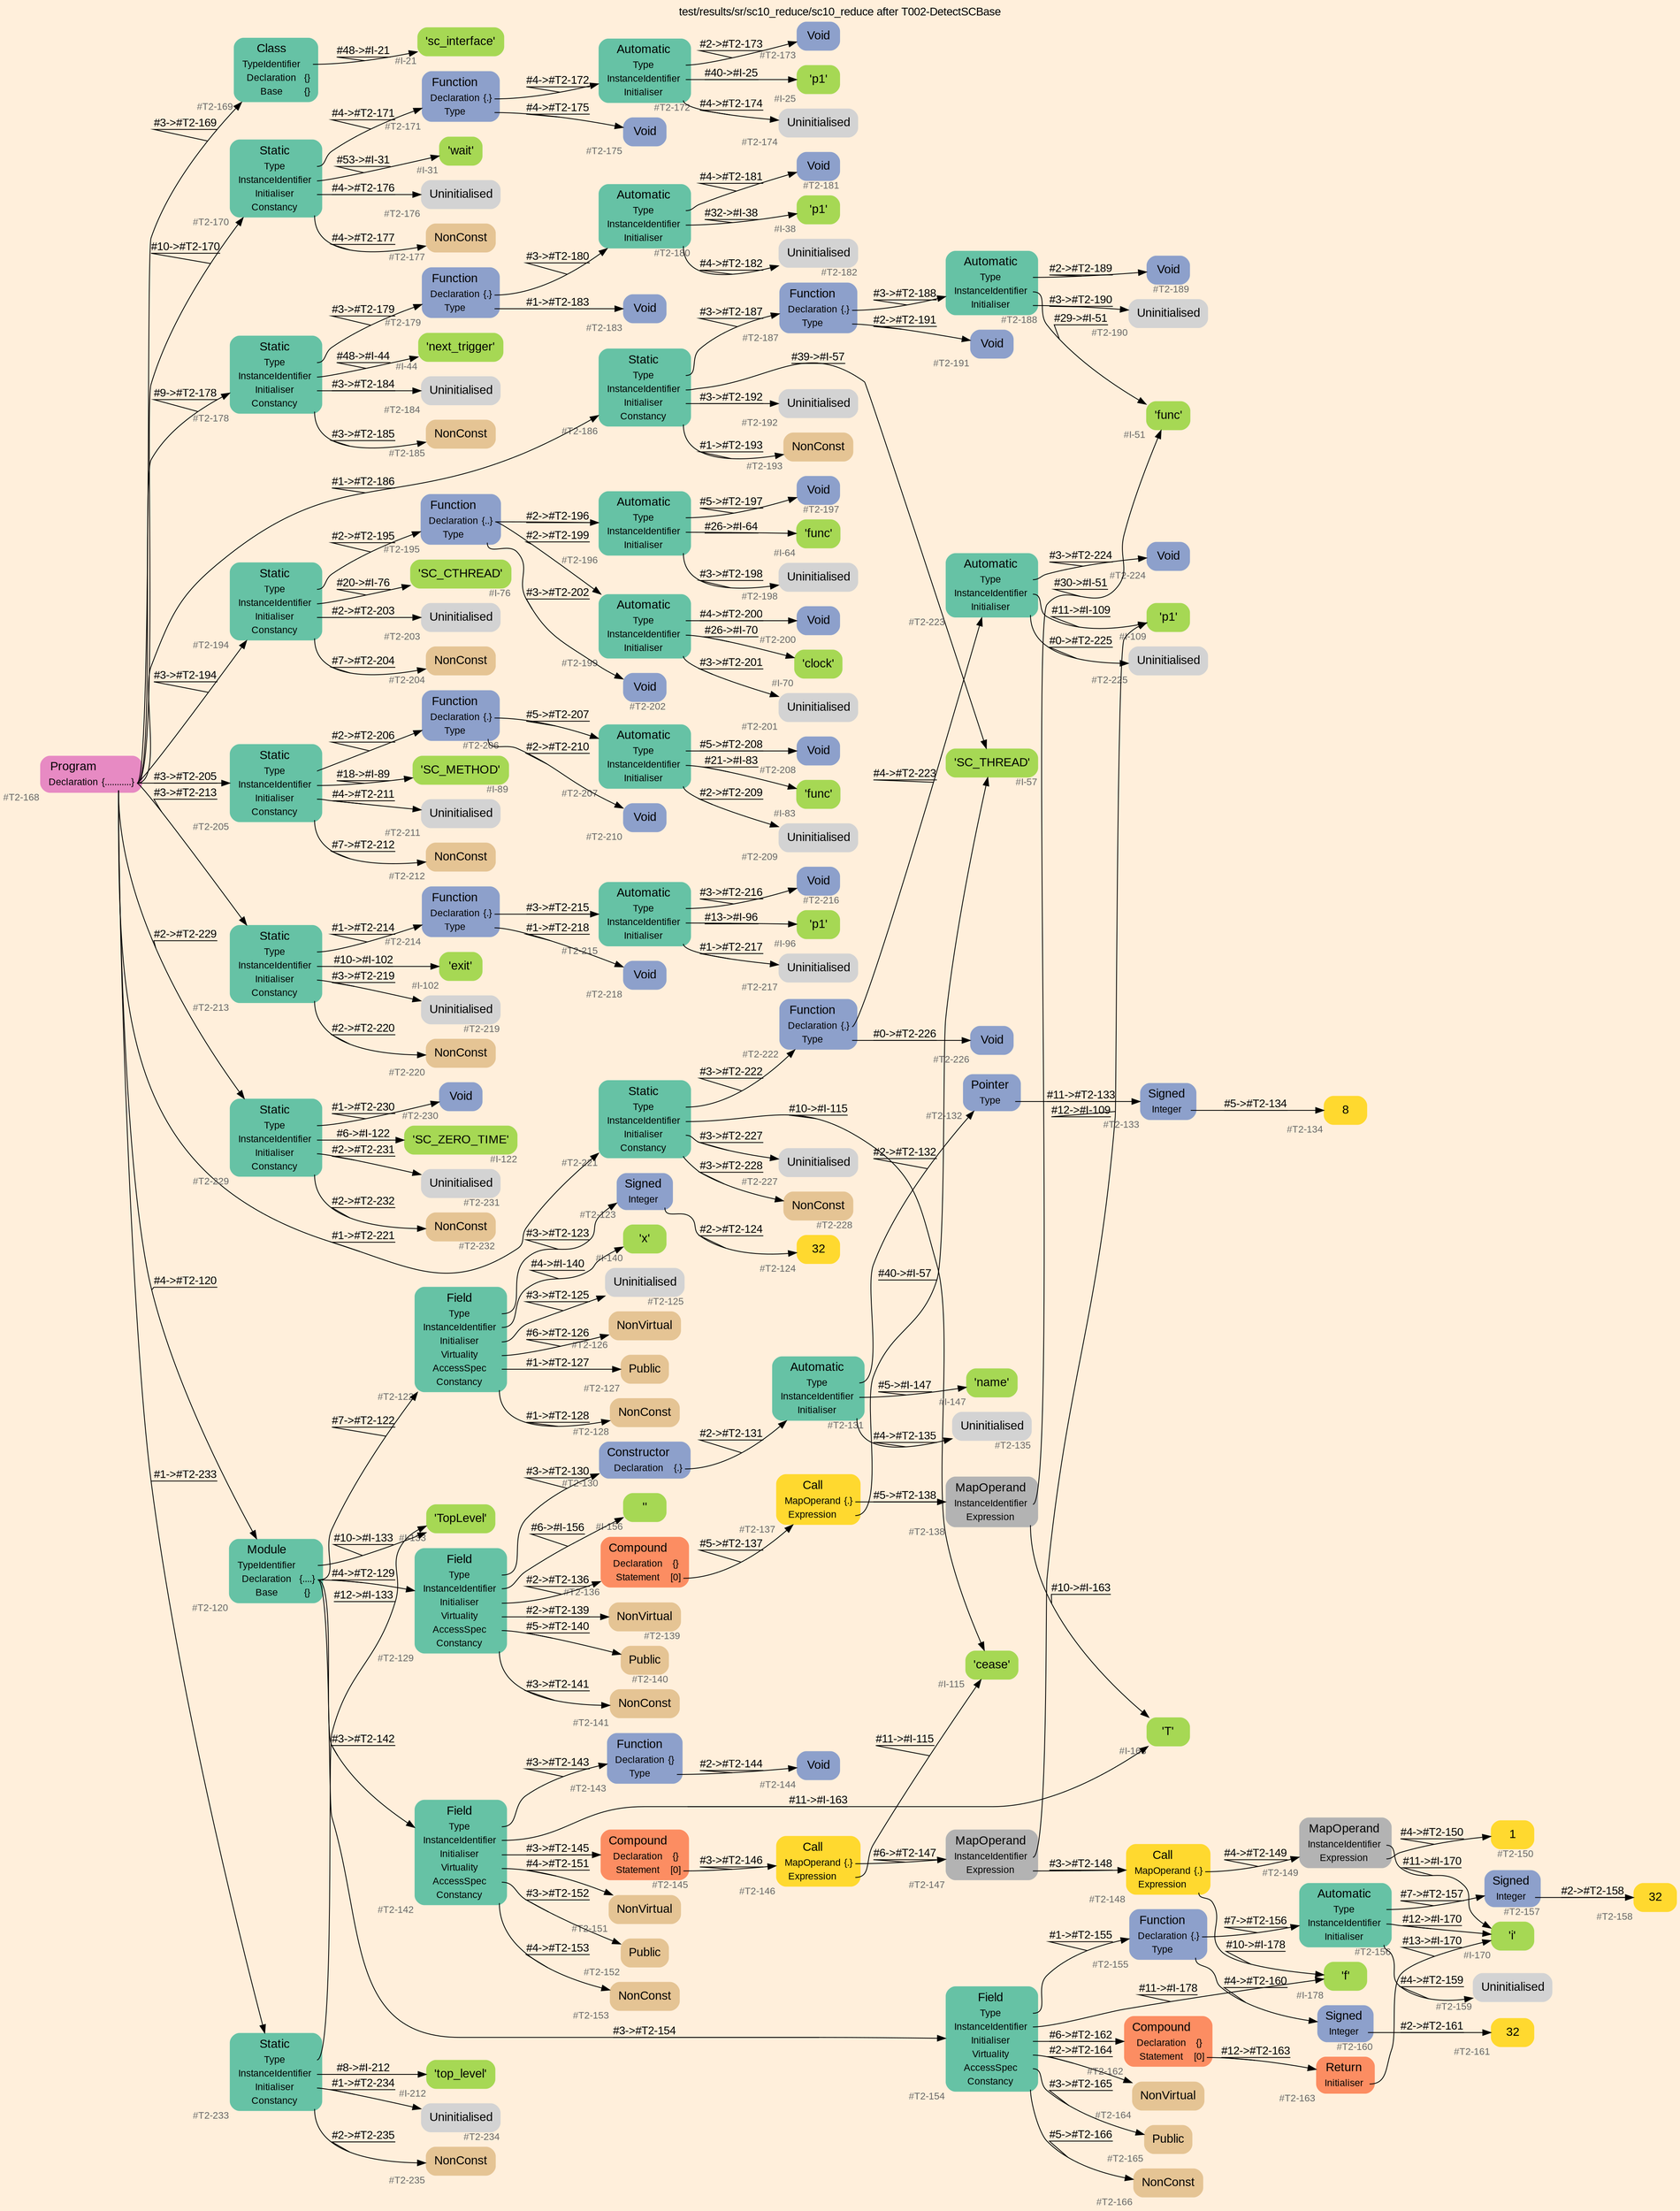 digraph "test/results/sr/sc10_reduce/sc10_reduce after T002-DetectSCBase" {
label = "test/results/sr/sc10_reduce/sc10_reduce after T002-DetectSCBase"
labelloc = t
graph [
    rankdir = "LR"
    ranksep = 0.3
    bgcolor = antiquewhite1
    color = black
    fontcolor = black
    fontname = "Arial"
];
node [
    fontname = "Arial"
];
edge [
    fontname = "Arial"
];

// -------------------- node figure --------------------
// -------- block #T2-168 ----------
"#T2-168" [
    fillcolor = "/set28/4"
    xlabel = "#T2-168"
    fontsize = "12"
    fontcolor = grey40
    shape = "plaintext"
    label = <<TABLE BORDER="0" CELLBORDER="0" CELLSPACING="0">
     <TR><TD><FONT COLOR="black" POINT-SIZE="15">Program</FONT></TD></TR>
     <TR><TD><FONT COLOR="black" POINT-SIZE="12">Declaration</FONT></TD><TD PORT="port0"><FONT COLOR="black" POINT-SIZE="12">{...........}</FONT></TD></TR>
    </TABLE>>
    style = "rounded,filled"
];

// -------- block #T2-169 ----------
"#T2-169" [
    fillcolor = "/set28/1"
    xlabel = "#T2-169"
    fontsize = "12"
    fontcolor = grey40
    shape = "plaintext"
    label = <<TABLE BORDER="0" CELLBORDER="0" CELLSPACING="0">
     <TR><TD><FONT COLOR="black" POINT-SIZE="15">Class</FONT></TD></TR>
     <TR><TD><FONT COLOR="black" POINT-SIZE="12">TypeIdentifier</FONT></TD><TD PORT="port0"></TD></TR>
     <TR><TD><FONT COLOR="black" POINT-SIZE="12">Declaration</FONT></TD><TD PORT="port1"><FONT COLOR="black" POINT-SIZE="12">{}</FONT></TD></TR>
     <TR><TD><FONT COLOR="black" POINT-SIZE="12">Base</FONT></TD><TD PORT="port2"><FONT COLOR="black" POINT-SIZE="12">{}</FONT></TD></TR>
    </TABLE>>
    style = "rounded,filled"
];

// -------- block #I-21 ----------
"#I-21" [
    fillcolor = "/set28/5"
    xlabel = "#I-21"
    fontsize = "12"
    fontcolor = grey40
    shape = "plaintext"
    label = <<TABLE BORDER="0" CELLBORDER="0" CELLSPACING="0">
     <TR><TD><FONT COLOR="black" POINT-SIZE="15">'sc_interface'</FONT></TD></TR>
    </TABLE>>
    style = "rounded,filled"
];

// -------- block #T2-170 ----------
"#T2-170" [
    fillcolor = "/set28/1"
    xlabel = "#T2-170"
    fontsize = "12"
    fontcolor = grey40
    shape = "plaintext"
    label = <<TABLE BORDER="0" CELLBORDER="0" CELLSPACING="0">
     <TR><TD><FONT COLOR="black" POINT-SIZE="15">Static</FONT></TD></TR>
     <TR><TD><FONT COLOR="black" POINT-SIZE="12">Type</FONT></TD><TD PORT="port0"></TD></TR>
     <TR><TD><FONT COLOR="black" POINT-SIZE="12">InstanceIdentifier</FONT></TD><TD PORT="port1"></TD></TR>
     <TR><TD><FONT COLOR="black" POINT-SIZE="12">Initialiser</FONT></TD><TD PORT="port2"></TD></TR>
     <TR><TD><FONT COLOR="black" POINT-SIZE="12">Constancy</FONT></TD><TD PORT="port3"></TD></TR>
    </TABLE>>
    style = "rounded,filled"
];

// -------- block #T2-171 ----------
"#T2-171" [
    fillcolor = "/set28/3"
    xlabel = "#T2-171"
    fontsize = "12"
    fontcolor = grey40
    shape = "plaintext"
    label = <<TABLE BORDER="0" CELLBORDER="0" CELLSPACING="0">
     <TR><TD><FONT COLOR="black" POINT-SIZE="15">Function</FONT></TD></TR>
     <TR><TD><FONT COLOR="black" POINT-SIZE="12">Declaration</FONT></TD><TD PORT="port0"><FONT COLOR="black" POINT-SIZE="12">{.}</FONT></TD></TR>
     <TR><TD><FONT COLOR="black" POINT-SIZE="12">Type</FONT></TD><TD PORT="port1"></TD></TR>
    </TABLE>>
    style = "rounded,filled"
];

// -------- block #T2-172 ----------
"#T2-172" [
    fillcolor = "/set28/1"
    xlabel = "#T2-172"
    fontsize = "12"
    fontcolor = grey40
    shape = "plaintext"
    label = <<TABLE BORDER="0" CELLBORDER="0" CELLSPACING="0">
     <TR><TD><FONT COLOR="black" POINT-SIZE="15">Automatic</FONT></TD></TR>
     <TR><TD><FONT COLOR="black" POINT-SIZE="12">Type</FONT></TD><TD PORT="port0"></TD></TR>
     <TR><TD><FONT COLOR="black" POINT-SIZE="12">InstanceIdentifier</FONT></TD><TD PORT="port1"></TD></TR>
     <TR><TD><FONT COLOR="black" POINT-SIZE="12">Initialiser</FONT></TD><TD PORT="port2"></TD></TR>
    </TABLE>>
    style = "rounded,filled"
];

// -------- block #T2-173 ----------
"#T2-173" [
    fillcolor = "/set28/3"
    xlabel = "#T2-173"
    fontsize = "12"
    fontcolor = grey40
    shape = "plaintext"
    label = <<TABLE BORDER="0" CELLBORDER="0" CELLSPACING="0">
     <TR><TD><FONT COLOR="black" POINT-SIZE="15">Void</FONT></TD></TR>
    </TABLE>>
    style = "rounded,filled"
];

// -------- block #I-25 ----------
"#I-25" [
    fillcolor = "/set28/5"
    xlabel = "#I-25"
    fontsize = "12"
    fontcolor = grey40
    shape = "plaintext"
    label = <<TABLE BORDER="0" CELLBORDER="0" CELLSPACING="0">
     <TR><TD><FONT COLOR="black" POINT-SIZE="15">'p1'</FONT></TD></TR>
    </TABLE>>
    style = "rounded,filled"
];

// -------- block #T2-174 ----------
"#T2-174" [
    xlabel = "#T2-174"
    fontsize = "12"
    fontcolor = grey40
    shape = "plaintext"
    label = <<TABLE BORDER="0" CELLBORDER="0" CELLSPACING="0">
     <TR><TD><FONT COLOR="black" POINT-SIZE="15">Uninitialised</FONT></TD></TR>
    </TABLE>>
    style = "rounded,filled"
];

// -------- block #T2-175 ----------
"#T2-175" [
    fillcolor = "/set28/3"
    xlabel = "#T2-175"
    fontsize = "12"
    fontcolor = grey40
    shape = "plaintext"
    label = <<TABLE BORDER="0" CELLBORDER="0" CELLSPACING="0">
     <TR><TD><FONT COLOR="black" POINT-SIZE="15">Void</FONT></TD></TR>
    </TABLE>>
    style = "rounded,filled"
];

// -------- block #I-31 ----------
"#I-31" [
    fillcolor = "/set28/5"
    xlabel = "#I-31"
    fontsize = "12"
    fontcolor = grey40
    shape = "plaintext"
    label = <<TABLE BORDER="0" CELLBORDER="0" CELLSPACING="0">
     <TR><TD><FONT COLOR="black" POINT-SIZE="15">'wait'</FONT></TD></TR>
    </TABLE>>
    style = "rounded,filled"
];

// -------- block #T2-176 ----------
"#T2-176" [
    xlabel = "#T2-176"
    fontsize = "12"
    fontcolor = grey40
    shape = "plaintext"
    label = <<TABLE BORDER="0" CELLBORDER="0" CELLSPACING="0">
     <TR><TD><FONT COLOR="black" POINT-SIZE="15">Uninitialised</FONT></TD></TR>
    </TABLE>>
    style = "rounded,filled"
];

// -------- block #T2-177 ----------
"#T2-177" [
    fillcolor = "/set28/7"
    xlabel = "#T2-177"
    fontsize = "12"
    fontcolor = grey40
    shape = "plaintext"
    label = <<TABLE BORDER="0" CELLBORDER="0" CELLSPACING="0">
     <TR><TD><FONT COLOR="black" POINT-SIZE="15">NonConst</FONT></TD></TR>
    </TABLE>>
    style = "rounded,filled"
];

// -------- block #T2-178 ----------
"#T2-178" [
    fillcolor = "/set28/1"
    xlabel = "#T2-178"
    fontsize = "12"
    fontcolor = grey40
    shape = "plaintext"
    label = <<TABLE BORDER="0" CELLBORDER="0" CELLSPACING="0">
     <TR><TD><FONT COLOR="black" POINT-SIZE="15">Static</FONT></TD></TR>
     <TR><TD><FONT COLOR="black" POINT-SIZE="12">Type</FONT></TD><TD PORT="port0"></TD></TR>
     <TR><TD><FONT COLOR="black" POINT-SIZE="12">InstanceIdentifier</FONT></TD><TD PORT="port1"></TD></TR>
     <TR><TD><FONT COLOR="black" POINT-SIZE="12">Initialiser</FONT></TD><TD PORT="port2"></TD></TR>
     <TR><TD><FONT COLOR="black" POINT-SIZE="12">Constancy</FONT></TD><TD PORT="port3"></TD></TR>
    </TABLE>>
    style = "rounded,filled"
];

// -------- block #T2-179 ----------
"#T2-179" [
    fillcolor = "/set28/3"
    xlabel = "#T2-179"
    fontsize = "12"
    fontcolor = grey40
    shape = "plaintext"
    label = <<TABLE BORDER="0" CELLBORDER="0" CELLSPACING="0">
     <TR><TD><FONT COLOR="black" POINT-SIZE="15">Function</FONT></TD></TR>
     <TR><TD><FONT COLOR="black" POINT-SIZE="12">Declaration</FONT></TD><TD PORT="port0"><FONT COLOR="black" POINT-SIZE="12">{.}</FONT></TD></TR>
     <TR><TD><FONT COLOR="black" POINT-SIZE="12">Type</FONT></TD><TD PORT="port1"></TD></TR>
    </TABLE>>
    style = "rounded,filled"
];

// -------- block #T2-180 ----------
"#T2-180" [
    fillcolor = "/set28/1"
    xlabel = "#T2-180"
    fontsize = "12"
    fontcolor = grey40
    shape = "plaintext"
    label = <<TABLE BORDER="0" CELLBORDER="0" CELLSPACING="0">
     <TR><TD><FONT COLOR="black" POINT-SIZE="15">Automatic</FONT></TD></TR>
     <TR><TD><FONT COLOR="black" POINT-SIZE="12">Type</FONT></TD><TD PORT="port0"></TD></TR>
     <TR><TD><FONT COLOR="black" POINT-SIZE="12">InstanceIdentifier</FONT></TD><TD PORT="port1"></TD></TR>
     <TR><TD><FONT COLOR="black" POINT-SIZE="12">Initialiser</FONT></TD><TD PORT="port2"></TD></TR>
    </TABLE>>
    style = "rounded,filled"
];

// -------- block #T2-181 ----------
"#T2-181" [
    fillcolor = "/set28/3"
    xlabel = "#T2-181"
    fontsize = "12"
    fontcolor = grey40
    shape = "plaintext"
    label = <<TABLE BORDER="0" CELLBORDER="0" CELLSPACING="0">
     <TR><TD><FONT COLOR="black" POINT-SIZE="15">Void</FONT></TD></TR>
    </TABLE>>
    style = "rounded,filled"
];

// -------- block #I-38 ----------
"#I-38" [
    fillcolor = "/set28/5"
    xlabel = "#I-38"
    fontsize = "12"
    fontcolor = grey40
    shape = "plaintext"
    label = <<TABLE BORDER="0" CELLBORDER="0" CELLSPACING="0">
     <TR><TD><FONT COLOR="black" POINT-SIZE="15">'p1'</FONT></TD></TR>
    </TABLE>>
    style = "rounded,filled"
];

// -------- block #T2-182 ----------
"#T2-182" [
    xlabel = "#T2-182"
    fontsize = "12"
    fontcolor = grey40
    shape = "plaintext"
    label = <<TABLE BORDER="0" CELLBORDER="0" CELLSPACING="0">
     <TR><TD><FONT COLOR="black" POINT-SIZE="15">Uninitialised</FONT></TD></TR>
    </TABLE>>
    style = "rounded,filled"
];

// -------- block #T2-183 ----------
"#T2-183" [
    fillcolor = "/set28/3"
    xlabel = "#T2-183"
    fontsize = "12"
    fontcolor = grey40
    shape = "plaintext"
    label = <<TABLE BORDER="0" CELLBORDER="0" CELLSPACING="0">
     <TR><TD><FONT COLOR="black" POINT-SIZE="15">Void</FONT></TD></TR>
    </TABLE>>
    style = "rounded,filled"
];

// -------- block #I-44 ----------
"#I-44" [
    fillcolor = "/set28/5"
    xlabel = "#I-44"
    fontsize = "12"
    fontcolor = grey40
    shape = "plaintext"
    label = <<TABLE BORDER="0" CELLBORDER="0" CELLSPACING="0">
     <TR><TD><FONT COLOR="black" POINT-SIZE="15">'next_trigger'</FONT></TD></TR>
    </TABLE>>
    style = "rounded,filled"
];

// -------- block #T2-184 ----------
"#T2-184" [
    xlabel = "#T2-184"
    fontsize = "12"
    fontcolor = grey40
    shape = "plaintext"
    label = <<TABLE BORDER="0" CELLBORDER="0" CELLSPACING="0">
     <TR><TD><FONT COLOR="black" POINT-SIZE="15">Uninitialised</FONT></TD></TR>
    </TABLE>>
    style = "rounded,filled"
];

// -------- block #T2-185 ----------
"#T2-185" [
    fillcolor = "/set28/7"
    xlabel = "#T2-185"
    fontsize = "12"
    fontcolor = grey40
    shape = "plaintext"
    label = <<TABLE BORDER="0" CELLBORDER="0" CELLSPACING="0">
     <TR><TD><FONT COLOR="black" POINT-SIZE="15">NonConst</FONT></TD></TR>
    </TABLE>>
    style = "rounded,filled"
];

// -------- block #T2-186 ----------
"#T2-186" [
    fillcolor = "/set28/1"
    xlabel = "#T2-186"
    fontsize = "12"
    fontcolor = grey40
    shape = "plaintext"
    label = <<TABLE BORDER="0" CELLBORDER="0" CELLSPACING="0">
     <TR><TD><FONT COLOR="black" POINT-SIZE="15">Static</FONT></TD></TR>
     <TR><TD><FONT COLOR="black" POINT-SIZE="12">Type</FONT></TD><TD PORT="port0"></TD></TR>
     <TR><TD><FONT COLOR="black" POINT-SIZE="12">InstanceIdentifier</FONT></TD><TD PORT="port1"></TD></TR>
     <TR><TD><FONT COLOR="black" POINT-SIZE="12">Initialiser</FONT></TD><TD PORT="port2"></TD></TR>
     <TR><TD><FONT COLOR="black" POINT-SIZE="12">Constancy</FONT></TD><TD PORT="port3"></TD></TR>
    </TABLE>>
    style = "rounded,filled"
];

// -------- block #T2-187 ----------
"#T2-187" [
    fillcolor = "/set28/3"
    xlabel = "#T2-187"
    fontsize = "12"
    fontcolor = grey40
    shape = "plaintext"
    label = <<TABLE BORDER="0" CELLBORDER="0" CELLSPACING="0">
     <TR><TD><FONT COLOR="black" POINT-SIZE="15">Function</FONT></TD></TR>
     <TR><TD><FONT COLOR="black" POINT-SIZE="12">Declaration</FONT></TD><TD PORT="port0"><FONT COLOR="black" POINT-SIZE="12">{.}</FONT></TD></TR>
     <TR><TD><FONT COLOR="black" POINT-SIZE="12">Type</FONT></TD><TD PORT="port1"></TD></TR>
    </TABLE>>
    style = "rounded,filled"
];

// -------- block #T2-188 ----------
"#T2-188" [
    fillcolor = "/set28/1"
    xlabel = "#T2-188"
    fontsize = "12"
    fontcolor = grey40
    shape = "plaintext"
    label = <<TABLE BORDER="0" CELLBORDER="0" CELLSPACING="0">
     <TR><TD><FONT COLOR="black" POINT-SIZE="15">Automatic</FONT></TD></TR>
     <TR><TD><FONT COLOR="black" POINT-SIZE="12">Type</FONT></TD><TD PORT="port0"></TD></TR>
     <TR><TD><FONT COLOR="black" POINT-SIZE="12">InstanceIdentifier</FONT></TD><TD PORT="port1"></TD></TR>
     <TR><TD><FONT COLOR="black" POINT-SIZE="12">Initialiser</FONT></TD><TD PORT="port2"></TD></TR>
    </TABLE>>
    style = "rounded,filled"
];

// -------- block #T2-189 ----------
"#T2-189" [
    fillcolor = "/set28/3"
    xlabel = "#T2-189"
    fontsize = "12"
    fontcolor = grey40
    shape = "plaintext"
    label = <<TABLE BORDER="0" CELLBORDER="0" CELLSPACING="0">
     <TR><TD><FONT COLOR="black" POINT-SIZE="15">Void</FONT></TD></TR>
    </TABLE>>
    style = "rounded,filled"
];

// -------- block #I-51 ----------
"#I-51" [
    fillcolor = "/set28/5"
    xlabel = "#I-51"
    fontsize = "12"
    fontcolor = grey40
    shape = "plaintext"
    label = <<TABLE BORDER="0" CELLBORDER="0" CELLSPACING="0">
     <TR><TD><FONT COLOR="black" POINT-SIZE="15">'func'</FONT></TD></TR>
    </TABLE>>
    style = "rounded,filled"
];

// -------- block #T2-190 ----------
"#T2-190" [
    xlabel = "#T2-190"
    fontsize = "12"
    fontcolor = grey40
    shape = "plaintext"
    label = <<TABLE BORDER="0" CELLBORDER="0" CELLSPACING="0">
     <TR><TD><FONT COLOR="black" POINT-SIZE="15">Uninitialised</FONT></TD></TR>
    </TABLE>>
    style = "rounded,filled"
];

// -------- block #T2-191 ----------
"#T2-191" [
    fillcolor = "/set28/3"
    xlabel = "#T2-191"
    fontsize = "12"
    fontcolor = grey40
    shape = "plaintext"
    label = <<TABLE BORDER="0" CELLBORDER="0" CELLSPACING="0">
     <TR><TD><FONT COLOR="black" POINT-SIZE="15">Void</FONT></TD></TR>
    </TABLE>>
    style = "rounded,filled"
];

// -------- block #I-57 ----------
"#I-57" [
    fillcolor = "/set28/5"
    xlabel = "#I-57"
    fontsize = "12"
    fontcolor = grey40
    shape = "plaintext"
    label = <<TABLE BORDER="0" CELLBORDER="0" CELLSPACING="0">
     <TR><TD><FONT COLOR="black" POINT-SIZE="15">'SC_THREAD'</FONT></TD></TR>
    </TABLE>>
    style = "rounded,filled"
];

// -------- block #T2-192 ----------
"#T2-192" [
    xlabel = "#T2-192"
    fontsize = "12"
    fontcolor = grey40
    shape = "plaintext"
    label = <<TABLE BORDER="0" CELLBORDER="0" CELLSPACING="0">
     <TR><TD><FONT COLOR="black" POINT-SIZE="15">Uninitialised</FONT></TD></TR>
    </TABLE>>
    style = "rounded,filled"
];

// -------- block #T2-193 ----------
"#T2-193" [
    fillcolor = "/set28/7"
    xlabel = "#T2-193"
    fontsize = "12"
    fontcolor = grey40
    shape = "plaintext"
    label = <<TABLE BORDER="0" CELLBORDER="0" CELLSPACING="0">
     <TR><TD><FONT COLOR="black" POINT-SIZE="15">NonConst</FONT></TD></TR>
    </TABLE>>
    style = "rounded,filled"
];

// -------- block #T2-194 ----------
"#T2-194" [
    fillcolor = "/set28/1"
    xlabel = "#T2-194"
    fontsize = "12"
    fontcolor = grey40
    shape = "plaintext"
    label = <<TABLE BORDER="0" CELLBORDER="0" CELLSPACING="0">
     <TR><TD><FONT COLOR="black" POINT-SIZE="15">Static</FONT></TD></TR>
     <TR><TD><FONT COLOR="black" POINT-SIZE="12">Type</FONT></TD><TD PORT="port0"></TD></TR>
     <TR><TD><FONT COLOR="black" POINT-SIZE="12">InstanceIdentifier</FONT></TD><TD PORT="port1"></TD></TR>
     <TR><TD><FONT COLOR="black" POINT-SIZE="12">Initialiser</FONT></TD><TD PORT="port2"></TD></TR>
     <TR><TD><FONT COLOR="black" POINT-SIZE="12">Constancy</FONT></TD><TD PORT="port3"></TD></TR>
    </TABLE>>
    style = "rounded,filled"
];

// -------- block #T2-195 ----------
"#T2-195" [
    fillcolor = "/set28/3"
    xlabel = "#T2-195"
    fontsize = "12"
    fontcolor = grey40
    shape = "plaintext"
    label = <<TABLE BORDER="0" CELLBORDER="0" CELLSPACING="0">
     <TR><TD><FONT COLOR="black" POINT-SIZE="15">Function</FONT></TD></TR>
     <TR><TD><FONT COLOR="black" POINT-SIZE="12">Declaration</FONT></TD><TD PORT="port0"><FONT COLOR="black" POINT-SIZE="12">{..}</FONT></TD></TR>
     <TR><TD><FONT COLOR="black" POINT-SIZE="12">Type</FONT></TD><TD PORT="port1"></TD></TR>
    </TABLE>>
    style = "rounded,filled"
];

// -------- block #T2-196 ----------
"#T2-196" [
    fillcolor = "/set28/1"
    xlabel = "#T2-196"
    fontsize = "12"
    fontcolor = grey40
    shape = "plaintext"
    label = <<TABLE BORDER="0" CELLBORDER="0" CELLSPACING="0">
     <TR><TD><FONT COLOR="black" POINT-SIZE="15">Automatic</FONT></TD></TR>
     <TR><TD><FONT COLOR="black" POINT-SIZE="12">Type</FONT></TD><TD PORT="port0"></TD></TR>
     <TR><TD><FONT COLOR="black" POINT-SIZE="12">InstanceIdentifier</FONT></TD><TD PORT="port1"></TD></TR>
     <TR><TD><FONT COLOR="black" POINT-SIZE="12">Initialiser</FONT></TD><TD PORT="port2"></TD></TR>
    </TABLE>>
    style = "rounded,filled"
];

// -------- block #T2-197 ----------
"#T2-197" [
    fillcolor = "/set28/3"
    xlabel = "#T2-197"
    fontsize = "12"
    fontcolor = grey40
    shape = "plaintext"
    label = <<TABLE BORDER="0" CELLBORDER="0" CELLSPACING="0">
     <TR><TD><FONT COLOR="black" POINT-SIZE="15">Void</FONT></TD></TR>
    </TABLE>>
    style = "rounded,filled"
];

// -------- block #I-64 ----------
"#I-64" [
    fillcolor = "/set28/5"
    xlabel = "#I-64"
    fontsize = "12"
    fontcolor = grey40
    shape = "plaintext"
    label = <<TABLE BORDER="0" CELLBORDER="0" CELLSPACING="0">
     <TR><TD><FONT COLOR="black" POINT-SIZE="15">'func'</FONT></TD></TR>
    </TABLE>>
    style = "rounded,filled"
];

// -------- block #T2-198 ----------
"#T2-198" [
    xlabel = "#T2-198"
    fontsize = "12"
    fontcolor = grey40
    shape = "plaintext"
    label = <<TABLE BORDER="0" CELLBORDER="0" CELLSPACING="0">
     <TR><TD><FONT COLOR="black" POINT-SIZE="15">Uninitialised</FONT></TD></TR>
    </TABLE>>
    style = "rounded,filled"
];

// -------- block #T2-199 ----------
"#T2-199" [
    fillcolor = "/set28/1"
    xlabel = "#T2-199"
    fontsize = "12"
    fontcolor = grey40
    shape = "plaintext"
    label = <<TABLE BORDER="0" CELLBORDER="0" CELLSPACING="0">
     <TR><TD><FONT COLOR="black" POINT-SIZE="15">Automatic</FONT></TD></TR>
     <TR><TD><FONT COLOR="black" POINT-SIZE="12">Type</FONT></TD><TD PORT="port0"></TD></TR>
     <TR><TD><FONT COLOR="black" POINT-SIZE="12">InstanceIdentifier</FONT></TD><TD PORT="port1"></TD></TR>
     <TR><TD><FONT COLOR="black" POINT-SIZE="12">Initialiser</FONT></TD><TD PORT="port2"></TD></TR>
    </TABLE>>
    style = "rounded,filled"
];

// -------- block #T2-200 ----------
"#T2-200" [
    fillcolor = "/set28/3"
    xlabel = "#T2-200"
    fontsize = "12"
    fontcolor = grey40
    shape = "plaintext"
    label = <<TABLE BORDER="0" CELLBORDER="0" CELLSPACING="0">
     <TR><TD><FONT COLOR="black" POINT-SIZE="15">Void</FONT></TD></TR>
    </TABLE>>
    style = "rounded,filled"
];

// -------- block #I-70 ----------
"#I-70" [
    fillcolor = "/set28/5"
    xlabel = "#I-70"
    fontsize = "12"
    fontcolor = grey40
    shape = "plaintext"
    label = <<TABLE BORDER="0" CELLBORDER="0" CELLSPACING="0">
     <TR><TD><FONT COLOR="black" POINT-SIZE="15">'clock'</FONT></TD></TR>
    </TABLE>>
    style = "rounded,filled"
];

// -------- block #T2-201 ----------
"#T2-201" [
    xlabel = "#T2-201"
    fontsize = "12"
    fontcolor = grey40
    shape = "plaintext"
    label = <<TABLE BORDER="0" CELLBORDER="0" CELLSPACING="0">
     <TR><TD><FONT COLOR="black" POINT-SIZE="15">Uninitialised</FONT></TD></TR>
    </TABLE>>
    style = "rounded,filled"
];

// -------- block #T2-202 ----------
"#T2-202" [
    fillcolor = "/set28/3"
    xlabel = "#T2-202"
    fontsize = "12"
    fontcolor = grey40
    shape = "plaintext"
    label = <<TABLE BORDER="0" CELLBORDER="0" CELLSPACING="0">
     <TR><TD><FONT COLOR="black" POINT-SIZE="15">Void</FONT></TD></TR>
    </TABLE>>
    style = "rounded,filled"
];

// -------- block #I-76 ----------
"#I-76" [
    fillcolor = "/set28/5"
    xlabel = "#I-76"
    fontsize = "12"
    fontcolor = grey40
    shape = "plaintext"
    label = <<TABLE BORDER="0" CELLBORDER="0" CELLSPACING="0">
     <TR><TD><FONT COLOR="black" POINT-SIZE="15">'SC_CTHREAD'</FONT></TD></TR>
    </TABLE>>
    style = "rounded,filled"
];

// -------- block #T2-203 ----------
"#T2-203" [
    xlabel = "#T2-203"
    fontsize = "12"
    fontcolor = grey40
    shape = "plaintext"
    label = <<TABLE BORDER="0" CELLBORDER="0" CELLSPACING="0">
     <TR><TD><FONT COLOR="black" POINT-SIZE="15">Uninitialised</FONT></TD></TR>
    </TABLE>>
    style = "rounded,filled"
];

// -------- block #T2-204 ----------
"#T2-204" [
    fillcolor = "/set28/7"
    xlabel = "#T2-204"
    fontsize = "12"
    fontcolor = grey40
    shape = "plaintext"
    label = <<TABLE BORDER="0" CELLBORDER="0" CELLSPACING="0">
     <TR><TD><FONT COLOR="black" POINT-SIZE="15">NonConst</FONT></TD></TR>
    </TABLE>>
    style = "rounded,filled"
];

// -------- block #T2-205 ----------
"#T2-205" [
    fillcolor = "/set28/1"
    xlabel = "#T2-205"
    fontsize = "12"
    fontcolor = grey40
    shape = "plaintext"
    label = <<TABLE BORDER="0" CELLBORDER="0" CELLSPACING="0">
     <TR><TD><FONT COLOR="black" POINT-SIZE="15">Static</FONT></TD></TR>
     <TR><TD><FONT COLOR="black" POINT-SIZE="12">Type</FONT></TD><TD PORT="port0"></TD></TR>
     <TR><TD><FONT COLOR="black" POINT-SIZE="12">InstanceIdentifier</FONT></TD><TD PORT="port1"></TD></TR>
     <TR><TD><FONT COLOR="black" POINT-SIZE="12">Initialiser</FONT></TD><TD PORT="port2"></TD></TR>
     <TR><TD><FONT COLOR="black" POINT-SIZE="12">Constancy</FONT></TD><TD PORT="port3"></TD></TR>
    </TABLE>>
    style = "rounded,filled"
];

// -------- block #T2-206 ----------
"#T2-206" [
    fillcolor = "/set28/3"
    xlabel = "#T2-206"
    fontsize = "12"
    fontcolor = grey40
    shape = "plaintext"
    label = <<TABLE BORDER="0" CELLBORDER="0" CELLSPACING="0">
     <TR><TD><FONT COLOR="black" POINT-SIZE="15">Function</FONT></TD></TR>
     <TR><TD><FONT COLOR="black" POINT-SIZE="12">Declaration</FONT></TD><TD PORT="port0"><FONT COLOR="black" POINT-SIZE="12">{.}</FONT></TD></TR>
     <TR><TD><FONT COLOR="black" POINT-SIZE="12">Type</FONT></TD><TD PORT="port1"></TD></TR>
    </TABLE>>
    style = "rounded,filled"
];

// -------- block #T2-207 ----------
"#T2-207" [
    fillcolor = "/set28/1"
    xlabel = "#T2-207"
    fontsize = "12"
    fontcolor = grey40
    shape = "plaintext"
    label = <<TABLE BORDER="0" CELLBORDER="0" CELLSPACING="0">
     <TR><TD><FONT COLOR="black" POINT-SIZE="15">Automatic</FONT></TD></TR>
     <TR><TD><FONT COLOR="black" POINT-SIZE="12">Type</FONT></TD><TD PORT="port0"></TD></TR>
     <TR><TD><FONT COLOR="black" POINT-SIZE="12">InstanceIdentifier</FONT></TD><TD PORT="port1"></TD></TR>
     <TR><TD><FONT COLOR="black" POINT-SIZE="12">Initialiser</FONT></TD><TD PORT="port2"></TD></TR>
    </TABLE>>
    style = "rounded,filled"
];

// -------- block #T2-208 ----------
"#T2-208" [
    fillcolor = "/set28/3"
    xlabel = "#T2-208"
    fontsize = "12"
    fontcolor = grey40
    shape = "plaintext"
    label = <<TABLE BORDER="0" CELLBORDER="0" CELLSPACING="0">
     <TR><TD><FONT COLOR="black" POINT-SIZE="15">Void</FONT></TD></TR>
    </TABLE>>
    style = "rounded,filled"
];

// -------- block #I-83 ----------
"#I-83" [
    fillcolor = "/set28/5"
    xlabel = "#I-83"
    fontsize = "12"
    fontcolor = grey40
    shape = "plaintext"
    label = <<TABLE BORDER="0" CELLBORDER="0" CELLSPACING="0">
     <TR><TD><FONT COLOR="black" POINT-SIZE="15">'func'</FONT></TD></TR>
    </TABLE>>
    style = "rounded,filled"
];

// -------- block #T2-209 ----------
"#T2-209" [
    xlabel = "#T2-209"
    fontsize = "12"
    fontcolor = grey40
    shape = "plaintext"
    label = <<TABLE BORDER="0" CELLBORDER="0" CELLSPACING="0">
     <TR><TD><FONT COLOR="black" POINT-SIZE="15">Uninitialised</FONT></TD></TR>
    </TABLE>>
    style = "rounded,filled"
];

// -------- block #T2-210 ----------
"#T2-210" [
    fillcolor = "/set28/3"
    xlabel = "#T2-210"
    fontsize = "12"
    fontcolor = grey40
    shape = "plaintext"
    label = <<TABLE BORDER="0" CELLBORDER="0" CELLSPACING="0">
     <TR><TD><FONT COLOR="black" POINT-SIZE="15">Void</FONT></TD></TR>
    </TABLE>>
    style = "rounded,filled"
];

// -------- block #I-89 ----------
"#I-89" [
    fillcolor = "/set28/5"
    xlabel = "#I-89"
    fontsize = "12"
    fontcolor = grey40
    shape = "plaintext"
    label = <<TABLE BORDER="0" CELLBORDER="0" CELLSPACING="0">
     <TR><TD><FONT COLOR="black" POINT-SIZE="15">'SC_METHOD'</FONT></TD></TR>
    </TABLE>>
    style = "rounded,filled"
];

// -------- block #T2-211 ----------
"#T2-211" [
    xlabel = "#T2-211"
    fontsize = "12"
    fontcolor = grey40
    shape = "plaintext"
    label = <<TABLE BORDER="0" CELLBORDER="0" CELLSPACING="0">
     <TR><TD><FONT COLOR="black" POINT-SIZE="15">Uninitialised</FONT></TD></TR>
    </TABLE>>
    style = "rounded,filled"
];

// -------- block #T2-212 ----------
"#T2-212" [
    fillcolor = "/set28/7"
    xlabel = "#T2-212"
    fontsize = "12"
    fontcolor = grey40
    shape = "plaintext"
    label = <<TABLE BORDER="0" CELLBORDER="0" CELLSPACING="0">
     <TR><TD><FONT COLOR="black" POINT-SIZE="15">NonConst</FONT></TD></TR>
    </TABLE>>
    style = "rounded,filled"
];

// -------- block #T2-213 ----------
"#T2-213" [
    fillcolor = "/set28/1"
    xlabel = "#T2-213"
    fontsize = "12"
    fontcolor = grey40
    shape = "plaintext"
    label = <<TABLE BORDER="0" CELLBORDER="0" CELLSPACING="0">
     <TR><TD><FONT COLOR="black" POINT-SIZE="15">Static</FONT></TD></TR>
     <TR><TD><FONT COLOR="black" POINT-SIZE="12">Type</FONT></TD><TD PORT="port0"></TD></TR>
     <TR><TD><FONT COLOR="black" POINT-SIZE="12">InstanceIdentifier</FONT></TD><TD PORT="port1"></TD></TR>
     <TR><TD><FONT COLOR="black" POINT-SIZE="12">Initialiser</FONT></TD><TD PORT="port2"></TD></TR>
     <TR><TD><FONT COLOR="black" POINT-SIZE="12">Constancy</FONT></TD><TD PORT="port3"></TD></TR>
    </TABLE>>
    style = "rounded,filled"
];

// -------- block #T2-214 ----------
"#T2-214" [
    fillcolor = "/set28/3"
    xlabel = "#T2-214"
    fontsize = "12"
    fontcolor = grey40
    shape = "plaintext"
    label = <<TABLE BORDER="0" CELLBORDER="0" CELLSPACING="0">
     <TR><TD><FONT COLOR="black" POINT-SIZE="15">Function</FONT></TD></TR>
     <TR><TD><FONT COLOR="black" POINT-SIZE="12">Declaration</FONT></TD><TD PORT="port0"><FONT COLOR="black" POINT-SIZE="12">{.}</FONT></TD></TR>
     <TR><TD><FONT COLOR="black" POINT-SIZE="12">Type</FONT></TD><TD PORT="port1"></TD></TR>
    </TABLE>>
    style = "rounded,filled"
];

// -------- block #T2-215 ----------
"#T2-215" [
    fillcolor = "/set28/1"
    xlabel = "#T2-215"
    fontsize = "12"
    fontcolor = grey40
    shape = "plaintext"
    label = <<TABLE BORDER="0" CELLBORDER="0" CELLSPACING="0">
     <TR><TD><FONT COLOR="black" POINT-SIZE="15">Automatic</FONT></TD></TR>
     <TR><TD><FONT COLOR="black" POINT-SIZE="12">Type</FONT></TD><TD PORT="port0"></TD></TR>
     <TR><TD><FONT COLOR="black" POINT-SIZE="12">InstanceIdentifier</FONT></TD><TD PORT="port1"></TD></TR>
     <TR><TD><FONT COLOR="black" POINT-SIZE="12">Initialiser</FONT></TD><TD PORT="port2"></TD></TR>
    </TABLE>>
    style = "rounded,filled"
];

// -------- block #T2-216 ----------
"#T2-216" [
    fillcolor = "/set28/3"
    xlabel = "#T2-216"
    fontsize = "12"
    fontcolor = grey40
    shape = "plaintext"
    label = <<TABLE BORDER="0" CELLBORDER="0" CELLSPACING="0">
     <TR><TD><FONT COLOR="black" POINT-SIZE="15">Void</FONT></TD></TR>
    </TABLE>>
    style = "rounded,filled"
];

// -------- block #I-96 ----------
"#I-96" [
    fillcolor = "/set28/5"
    xlabel = "#I-96"
    fontsize = "12"
    fontcolor = grey40
    shape = "plaintext"
    label = <<TABLE BORDER="0" CELLBORDER="0" CELLSPACING="0">
     <TR><TD><FONT COLOR="black" POINT-SIZE="15">'p1'</FONT></TD></TR>
    </TABLE>>
    style = "rounded,filled"
];

// -------- block #T2-217 ----------
"#T2-217" [
    xlabel = "#T2-217"
    fontsize = "12"
    fontcolor = grey40
    shape = "plaintext"
    label = <<TABLE BORDER="0" CELLBORDER="0" CELLSPACING="0">
     <TR><TD><FONT COLOR="black" POINT-SIZE="15">Uninitialised</FONT></TD></TR>
    </TABLE>>
    style = "rounded,filled"
];

// -------- block #T2-218 ----------
"#T2-218" [
    fillcolor = "/set28/3"
    xlabel = "#T2-218"
    fontsize = "12"
    fontcolor = grey40
    shape = "plaintext"
    label = <<TABLE BORDER="0" CELLBORDER="0" CELLSPACING="0">
     <TR><TD><FONT COLOR="black" POINT-SIZE="15">Void</FONT></TD></TR>
    </TABLE>>
    style = "rounded,filled"
];

// -------- block #I-102 ----------
"#I-102" [
    fillcolor = "/set28/5"
    xlabel = "#I-102"
    fontsize = "12"
    fontcolor = grey40
    shape = "plaintext"
    label = <<TABLE BORDER="0" CELLBORDER="0" CELLSPACING="0">
     <TR><TD><FONT COLOR="black" POINT-SIZE="15">'exit'</FONT></TD></TR>
    </TABLE>>
    style = "rounded,filled"
];

// -------- block #T2-219 ----------
"#T2-219" [
    xlabel = "#T2-219"
    fontsize = "12"
    fontcolor = grey40
    shape = "plaintext"
    label = <<TABLE BORDER="0" CELLBORDER="0" CELLSPACING="0">
     <TR><TD><FONT COLOR="black" POINT-SIZE="15">Uninitialised</FONT></TD></TR>
    </TABLE>>
    style = "rounded,filled"
];

// -------- block #T2-220 ----------
"#T2-220" [
    fillcolor = "/set28/7"
    xlabel = "#T2-220"
    fontsize = "12"
    fontcolor = grey40
    shape = "plaintext"
    label = <<TABLE BORDER="0" CELLBORDER="0" CELLSPACING="0">
     <TR><TD><FONT COLOR="black" POINT-SIZE="15">NonConst</FONT></TD></TR>
    </TABLE>>
    style = "rounded,filled"
];

// -------- block #T2-221 ----------
"#T2-221" [
    fillcolor = "/set28/1"
    xlabel = "#T2-221"
    fontsize = "12"
    fontcolor = grey40
    shape = "plaintext"
    label = <<TABLE BORDER="0" CELLBORDER="0" CELLSPACING="0">
     <TR><TD><FONT COLOR="black" POINT-SIZE="15">Static</FONT></TD></TR>
     <TR><TD><FONT COLOR="black" POINT-SIZE="12">Type</FONT></TD><TD PORT="port0"></TD></TR>
     <TR><TD><FONT COLOR="black" POINT-SIZE="12">InstanceIdentifier</FONT></TD><TD PORT="port1"></TD></TR>
     <TR><TD><FONT COLOR="black" POINT-SIZE="12">Initialiser</FONT></TD><TD PORT="port2"></TD></TR>
     <TR><TD><FONT COLOR="black" POINT-SIZE="12">Constancy</FONT></TD><TD PORT="port3"></TD></TR>
    </TABLE>>
    style = "rounded,filled"
];

// -------- block #T2-222 ----------
"#T2-222" [
    fillcolor = "/set28/3"
    xlabel = "#T2-222"
    fontsize = "12"
    fontcolor = grey40
    shape = "plaintext"
    label = <<TABLE BORDER="0" CELLBORDER="0" CELLSPACING="0">
     <TR><TD><FONT COLOR="black" POINT-SIZE="15">Function</FONT></TD></TR>
     <TR><TD><FONT COLOR="black" POINT-SIZE="12">Declaration</FONT></TD><TD PORT="port0"><FONT COLOR="black" POINT-SIZE="12">{.}</FONT></TD></TR>
     <TR><TD><FONT COLOR="black" POINT-SIZE="12">Type</FONT></TD><TD PORT="port1"></TD></TR>
    </TABLE>>
    style = "rounded,filled"
];

// -------- block #T2-223 ----------
"#T2-223" [
    fillcolor = "/set28/1"
    xlabel = "#T2-223"
    fontsize = "12"
    fontcolor = grey40
    shape = "plaintext"
    label = <<TABLE BORDER="0" CELLBORDER="0" CELLSPACING="0">
     <TR><TD><FONT COLOR="black" POINT-SIZE="15">Automatic</FONT></TD></TR>
     <TR><TD><FONT COLOR="black" POINT-SIZE="12">Type</FONT></TD><TD PORT="port0"></TD></TR>
     <TR><TD><FONT COLOR="black" POINT-SIZE="12">InstanceIdentifier</FONT></TD><TD PORT="port1"></TD></TR>
     <TR><TD><FONT COLOR="black" POINT-SIZE="12">Initialiser</FONT></TD><TD PORT="port2"></TD></TR>
    </TABLE>>
    style = "rounded,filled"
];

// -------- block #T2-224 ----------
"#T2-224" [
    fillcolor = "/set28/3"
    xlabel = "#T2-224"
    fontsize = "12"
    fontcolor = grey40
    shape = "plaintext"
    label = <<TABLE BORDER="0" CELLBORDER="0" CELLSPACING="0">
     <TR><TD><FONT COLOR="black" POINT-SIZE="15">Void</FONT></TD></TR>
    </TABLE>>
    style = "rounded,filled"
];

// -------- block #I-109 ----------
"#I-109" [
    fillcolor = "/set28/5"
    xlabel = "#I-109"
    fontsize = "12"
    fontcolor = grey40
    shape = "plaintext"
    label = <<TABLE BORDER="0" CELLBORDER="0" CELLSPACING="0">
     <TR><TD><FONT COLOR="black" POINT-SIZE="15">'p1'</FONT></TD></TR>
    </TABLE>>
    style = "rounded,filled"
];

// -------- block #T2-225 ----------
"#T2-225" [
    xlabel = "#T2-225"
    fontsize = "12"
    fontcolor = grey40
    shape = "plaintext"
    label = <<TABLE BORDER="0" CELLBORDER="0" CELLSPACING="0">
     <TR><TD><FONT COLOR="black" POINT-SIZE="15">Uninitialised</FONT></TD></TR>
    </TABLE>>
    style = "rounded,filled"
];

// -------- block #T2-226 ----------
"#T2-226" [
    fillcolor = "/set28/3"
    xlabel = "#T2-226"
    fontsize = "12"
    fontcolor = grey40
    shape = "plaintext"
    label = <<TABLE BORDER="0" CELLBORDER="0" CELLSPACING="0">
     <TR><TD><FONT COLOR="black" POINT-SIZE="15">Void</FONT></TD></TR>
    </TABLE>>
    style = "rounded,filled"
];

// -------- block #I-115 ----------
"#I-115" [
    fillcolor = "/set28/5"
    xlabel = "#I-115"
    fontsize = "12"
    fontcolor = grey40
    shape = "plaintext"
    label = <<TABLE BORDER="0" CELLBORDER="0" CELLSPACING="0">
     <TR><TD><FONT COLOR="black" POINT-SIZE="15">'cease'</FONT></TD></TR>
    </TABLE>>
    style = "rounded,filled"
];

// -------- block #T2-227 ----------
"#T2-227" [
    xlabel = "#T2-227"
    fontsize = "12"
    fontcolor = grey40
    shape = "plaintext"
    label = <<TABLE BORDER="0" CELLBORDER="0" CELLSPACING="0">
     <TR><TD><FONT COLOR="black" POINT-SIZE="15">Uninitialised</FONT></TD></TR>
    </TABLE>>
    style = "rounded,filled"
];

// -------- block #T2-228 ----------
"#T2-228" [
    fillcolor = "/set28/7"
    xlabel = "#T2-228"
    fontsize = "12"
    fontcolor = grey40
    shape = "plaintext"
    label = <<TABLE BORDER="0" CELLBORDER="0" CELLSPACING="0">
     <TR><TD><FONT COLOR="black" POINT-SIZE="15">NonConst</FONT></TD></TR>
    </TABLE>>
    style = "rounded,filled"
];

// -------- block #T2-229 ----------
"#T2-229" [
    fillcolor = "/set28/1"
    xlabel = "#T2-229"
    fontsize = "12"
    fontcolor = grey40
    shape = "plaintext"
    label = <<TABLE BORDER="0" CELLBORDER="0" CELLSPACING="0">
     <TR><TD><FONT COLOR="black" POINT-SIZE="15">Static</FONT></TD></TR>
     <TR><TD><FONT COLOR="black" POINT-SIZE="12">Type</FONT></TD><TD PORT="port0"></TD></TR>
     <TR><TD><FONT COLOR="black" POINT-SIZE="12">InstanceIdentifier</FONT></TD><TD PORT="port1"></TD></TR>
     <TR><TD><FONT COLOR="black" POINT-SIZE="12">Initialiser</FONT></TD><TD PORT="port2"></TD></TR>
     <TR><TD><FONT COLOR="black" POINT-SIZE="12">Constancy</FONT></TD><TD PORT="port3"></TD></TR>
    </TABLE>>
    style = "rounded,filled"
];

// -------- block #T2-230 ----------
"#T2-230" [
    fillcolor = "/set28/3"
    xlabel = "#T2-230"
    fontsize = "12"
    fontcolor = grey40
    shape = "plaintext"
    label = <<TABLE BORDER="0" CELLBORDER="0" CELLSPACING="0">
     <TR><TD><FONT COLOR="black" POINT-SIZE="15">Void</FONT></TD></TR>
    </TABLE>>
    style = "rounded,filled"
];

// -------- block #I-122 ----------
"#I-122" [
    fillcolor = "/set28/5"
    xlabel = "#I-122"
    fontsize = "12"
    fontcolor = grey40
    shape = "plaintext"
    label = <<TABLE BORDER="0" CELLBORDER="0" CELLSPACING="0">
     <TR><TD><FONT COLOR="black" POINT-SIZE="15">'SC_ZERO_TIME'</FONT></TD></TR>
    </TABLE>>
    style = "rounded,filled"
];

// -------- block #T2-231 ----------
"#T2-231" [
    xlabel = "#T2-231"
    fontsize = "12"
    fontcolor = grey40
    shape = "plaintext"
    label = <<TABLE BORDER="0" CELLBORDER="0" CELLSPACING="0">
     <TR><TD><FONT COLOR="black" POINT-SIZE="15">Uninitialised</FONT></TD></TR>
    </TABLE>>
    style = "rounded,filled"
];

// -------- block #T2-232 ----------
"#T2-232" [
    fillcolor = "/set28/7"
    xlabel = "#T2-232"
    fontsize = "12"
    fontcolor = grey40
    shape = "plaintext"
    label = <<TABLE BORDER="0" CELLBORDER="0" CELLSPACING="0">
     <TR><TD><FONT COLOR="black" POINT-SIZE="15">NonConst</FONT></TD></TR>
    </TABLE>>
    style = "rounded,filled"
];

// -------- block #T2-120 ----------
"#T2-120" [
    fillcolor = "/set28/1"
    xlabel = "#T2-120"
    fontsize = "12"
    fontcolor = grey40
    shape = "plaintext"
    label = <<TABLE BORDER="0" CELLBORDER="0" CELLSPACING="0">
     <TR><TD><FONT COLOR="black" POINT-SIZE="15">Module</FONT></TD></TR>
     <TR><TD><FONT COLOR="black" POINT-SIZE="12">TypeIdentifier</FONT></TD><TD PORT="port0"></TD></TR>
     <TR><TD><FONT COLOR="black" POINT-SIZE="12">Declaration</FONT></TD><TD PORT="port1"><FONT COLOR="black" POINT-SIZE="12">{....}</FONT></TD></TR>
     <TR><TD><FONT COLOR="black" POINT-SIZE="12">Base</FONT></TD><TD PORT="port2"><FONT COLOR="black" POINT-SIZE="12">{}</FONT></TD></TR>
    </TABLE>>
    style = "rounded,filled"
];

// -------- block #I-133 ----------
"#I-133" [
    fillcolor = "/set28/5"
    xlabel = "#I-133"
    fontsize = "12"
    fontcolor = grey40
    shape = "plaintext"
    label = <<TABLE BORDER="0" CELLBORDER="0" CELLSPACING="0">
     <TR><TD><FONT COLOR="black" POINT-SIZE="15">'TopLevel'</FONT></TD></TR>
    </TABLE>>
    style = "rounded,filled"
];

// -------- block #T2-122 ----------
"#T2-122" [
    fillcolor = "/set28/1"
    xlabel = "#T2-122"
    fontsize = "12"
    fontcolor = grey40
    shape = "plaintext"
    label = <<TABLE BORDER="0" CELLBORDER="0" CELLSPACING="0">
     <TR><TD><FONT COLOR="black" POINT-SIZE="15">Field</FONT></TD></TR>
     <TR><TD><FONT COLOR="black" POINT-SIZE="12">Type</FONT></TD><TD PORT="port0"></TD></TR>
     <TR><TD><FONT COLOR="black" POINT-SIZE="12">InstanceIdentifier</FONT></TD><TD PORT="port1"></TD></TR>
     <TR><TD><FONT COLOR="black" POINT-SIZE="12">Initialiser</FONT></TD><TD PORT="port2"></TD></TR>
     <TR><TD><FONT COLOR="black" POINT-SIZE="12">Virtuality</FONT></TD><TD PORT="port3"></TD></TR>
     <TR><TD><FONT COLOR="black" POINT-SIZE="12">AccessSpec</FONT></TD><TD PORT="port4"></TD></TR>
     <TR><TD><FONT COLOR="black" POINT-SIZE="12">Constancy</FONT></TD><TD PORT="port5"></TD></TR>
    </TABLE>>
    style = "rounded,filled"
];

// -------- block #T2-123 ----------
"#T2-123" [
    fillcolor = "/set28/3"
    xlabel = "#T2-123"
    fontsize = "12"
    fontcolor = grey40
    shape = "plaintext"
    label = <<TABLE BORDER="0" CELLBORDER="0" CELLSPACING="0">
     <TR><TD><FONT COLOR="black" POINT-SIZE="15">Signed</FONT></TD></TR>
     <TR><TD><FONT COLOR="black" POINT-SIZE="12">Integer</FONT></TD><TD PORT="port0"></TD></TR>
    </TABLE>>
    style = "rounded,filled"
];

// -------- block #T2-124 ----------
"#T2-124" [
    fillcolor = "/set28/6"
    xlabel = "#T2-124"
    fontsize = "12"
    fontcolor = grey40
    shape = "plaintext"
    label = <<TABLE BORDER="0" CELLBORDER="0" CELLSPACING="0">
     <TR><TD><FONT COLOR="black" POINT-SIZE="15">32</FONT></TD></TR>
    </TABLE>>
    style = "rounded,filled"
];

// -------- block #I-140 ----------
"#I-140" [
    fillcolor = "/set28/5"
    xlabel = "#I-140"
    fontsize = "12"
    fontcolor = grey40
    shape = "plaintext"
    label = <<TABLE BORDER="0" CELLBORDER="0" CELLSPACING="0">
     <TR><TD><FONT COLOR="black" POINT-SIZE="15">'x'</FONT></TD></TR>
    </TABLE>>
    style = "rounded,filled"
];

// -------- block #T2-125 ----------
"#T2-125" [
    xlabel = "#T2-125"
    fontsize = "12"
    fontcolor = grey40
    shape = "plaintext"
    label = <<TABLE BORDER="0" CELLBORDER="0" CELLSPACING="0">
     <TR><TD><FONT COLOR="black" POINT-SIZE="15">Uninitialised</FONT></TD></TR>
    </TABLE>>
    style = "rounded,filled"
];

// -------- block #T2-126 ----------
"#T2-126" [
    fillcolor = "/set28/7"
    xlabel = "#T2-126"
    fontsize = "12"
    fontcolor = grey40
    shape = "plaintext"
    label = <<TABLE BORDER="0" CELLBORDER="0" CELLSPACING="0">
     <TR><TD><FONT COLOR="black" POINT-SIZE="15">NonVirtual</FONT></TD></TR>
    </TABLE>>
    style = "rounded,filled"
];

// -------- block #T2-127 ----------
"#T2-127" [
    fillcolor = "/set28/7"
    xlabel = "#T2-127"
    fontsize = "12"
    fontcolor = grey40
    shape = "plaintext"
    label = <<TABLE BORDER="0" CELLBORDER="0" CELLSPACING="0">
     <TR><TD><FONT COLOR="black" POINT-SIZE="15">Public</FONT></TD></TR>
    </TABLE>>
    style = "rounded,filled"
];

// -------- block #T2-128 ----------
"#T2-128" [
    fillcolor = "/set28/7"
    xlabel = "#T2-128"
    fontsize = "12"
    fontcolor = grey40
    shape = "plaintext"
    label = <<TABLE BORDER="0" CELLBORDER="0" CELLSPACING="0">
     <TR><TD><FONT COLOR="black" POINT-SIZE="15">NonConst</FONT></TD></TR>
    </TABLE>>
    style = "rounded,filled"
];

// -------- block #T2-129 ----------
"#T2-129" [
    fillcolor = "/set28/1"
    xlabel = "#T2-129"
    fontsize = "12"
    fontcolor = grey40
    shape = "plaintext"
    label = <<TABLE BORDER="0" CELLBORDER="0" CELLSPACING="0">
     <TR><TD><FONT COLOR="black" POINT-SIZE="15">Field</FONT></TD></TR>
     <TR><TD><FONT COLOR="black" POINT-SIZE="12">Type</FONT></TD><TD PORT="port0"></TD></TR>
     <TR><TD><FONT COLOR="black" POINT-SIZE="12">InstanceIdentifier</FONT></TD><TD PORT="port1"></TD></TR>
     <TR><TD><FONT COLOR="black" POINT-SIZE="12">Initialiser</FONT></TD><TD PORT="port2"></TD></TR>
     <TR><TD><FONT COLOR="black" POINT-SIZE="12">Virtuality</FONT></TD><TD PORT="port3"></TD></TR>
     <TR><TD><FONT COLOR="black" POINT-SIZE="12">AccessSpec</FONT></TD><TD PORT="port4"></TD></TR>
     <TR><TD><FONT COLOR="black" POINT-SIZE="12">Constancy</FONT></TD><TD PORT="port5"></TD></TR>
    </TABLE>>
    style = "rounded,filled"
];

// -------- block #T2-130 ----------
"#T2-130" [
    fillcolor = "/set28/3"
    xlabel = "#T2-130"
    fontsize = "12"
    fontcolor = grey40
    shape = "plaintext"
    label = <<TABLE BORDER="0" CELLBORDER="0" CELLSPACING="0">
     <TR><TD><FONT COLOR="black" POINT-SIZE="15">Constructor</FONT></TD></TR>
     <TR><TD><FONT COLOR="black" POINT-SIZE="12">Declaration</FONT></TD><TD PORT="port0"><FONT COLOR="black" POINT-SIZE="12">{.}</FONT></TD></TR>
    </TABLE>>
    style = "rounded,filled"
];

// -------- block #T2-131 ----------
"#T2-131" [
    fillcolor = "/set28/1"
    xlabel = "#T2-131"
    fontsize = "12"
    fontcolor = grey40
    shape = "plaintext"
    label = <<TABLE BORDER="0" CELLBORDER="0" CELLSPACING="0">
     <TR><TD><FONT COLOR="black" POINT-SIZE="15">Automatic</FONT></TD></TR>
     <TR><TD><FONT COLOR="black" POINT-SIZE="12">Type</FONT></TD><TD PORT="port0"></TD></TR>
     <TR><TD><FONT COLOR="black" POINT-SIZE="12">InstanceIdentifier</FONT></TD><TD PORT="port1"></TD></TR>
     <TR><TD><FONT COLOR="black" POINT-SIZE="12">Initialiser</FONT></TD><TD PORT="port2"></TD></TR>
    </TABLE>>
    style = "rounded,filled"
];

// -------- block #T2-132 ----------
"#T2-132" [
    fillcolor = "/set28/3"
    xlabel = "#T2-132"
    fontsize = "12"
    fontcolor = grey40
    shape = "plaintext"
    label = <<TABLE BORDER="0" CELLBORDER="0" CELLSPACING="0">
     <TR><TD><FONT COLOR="black" POINT-SIZE="15">Pointer</FONT></TD></TR>
     <TR><TD><FONT COLOR="black" POINT-SIZE="12">Type</FONT></TD><TD PORT="port0"></TD></TR>
    </TABLE>>
    style = "rounded,filled"
];

// -------- block #T2-133 ----------
"#T2-133" [
    fillcolor = "/set28/3"
    xlabel = "#T2-133"
    fontsize = "12"
    fontcolor = grey40
    shape = "plaintext"
    label = <<TABLE BORDER="0" CELLBORDER="0" CELLSPACING="0">
     <TR><TD><FONT COLOR="black" POINT-SIZE="15">Signed</FONT></TD></TR>
     <TR><TD><FONT COLOR="black" POINT-SIZE="12">Integer</FONT></TD><TD PORT="port0"></TD></TR>
    </TABLE>>
    style = "rounded,filled"
];

// -------- block #T2-134 ----------
"#T2-134" [
    fillcolor = "/set28/6"
    xlabel = "#T2-134"
    fontsize = "12"
    fontcolor = grey40
    shape = "plaintext"
    label = <<TABLE BORDER="0" CELLBORDER="0" CELLSPACING="0">
     <TR><TD><FONT COLOR="black" POINT-SIZE="15">8</FONT></TD></TR>
    </TABLE>>
    style = "rounded,filled"
];

// -------- block #I-147 ----------
"#I-147" [
    fillcolor = "/set28/5"
    xlabel = "#I-147"
    fontsize = "12"
    fontcolor = grey40
    shape = "plaintext"
    label = <<TABLE BORDER="0" CELLBORDER="0" CELLSPACING="0">
     <TR><TD><FONT COLOR="black" POINT-SIZE="15">'name'</FONT></TD></TR>
    </TABLE>>
    style = "rounded,filled"
];

// -------- block #T2-135 ----------
"#T2-135" [
    xlabel = "#T2-135"
    fontsize = "12"
    fontcolor = grey40
    shape = "plaintext"
    label = <<TABLE BORDER="0" CELLBORDER="0" CELLSPACING="0">
     <TR><TD><FONT COLOR="black" POINT-SIZE="15">Uninitialised</FONT></TD></TR>
    </TABLE>>
    style = "rounded,filled"
];

// -------- block #I-156 ----------
"#I-156" [
    fillcolor = "/set28/5"
    xlabel = "#I-156"
    fontsize = "12"
    fontcolor = grey40
    shape = "plaintext"
    label = <<TABLE BORDER="0" CELLBORDER="0" CELLSPACING="0">
     <TR><TD><FONT COLOR="black" POINT-SIZE="15">''</FONT></TD></TR>
    </TABLE>>
    style = "rounded,filled"
];

// -------- block #T2-136 ----------
"#T2-136" [
    fillcolor = "/set28/2"
    xlabel = "#T2-136"
    fontsize = "12"
    fontcolor = grey40
    shape = "plaintext"
    label = <<TABLE BORDER="0" CELLBORDER="0" CELLSPACING="0">
     <TR><TD><FONT COLOR="black" POINT-SIZE="15">Compound</FONT></TD></TR>
     <TR><TD><FONT COLOR="black" POINT-SIZE="12">Declaration</FONT></TD><TD PORT="port0"><FONT COLOR="black" POINT-SIZE="12">{}</FONT></TD></TR>
     <TR><TD><FONT COLOR="black" POINT-SIZE="12">Statement</FONT></TD><TD PORT="port1"><FONT COLOR="black" POINT-SIZE="12">[0]</FONT></TD></TR>
    </TABLE>>
    style = "rounded,filled"
];

// -------- block #T2-137 ----------
"#T2-137" [
    fillcolor = "/set28/6"
    xlabel = "#T2-137"
    fontsize = "12"
    fontcolor = grey40
    shape = "plaintext"
    label = <<TABLE BORDER="0" CELLBORDER="0" CELLSPACING="0">
     <TR><TD><FONT COLOR="black" POINT-SIZE="15">Call</FONT></TD></TR>
     <TR><TD><FONT COLOR="black" POINT-SIZE="12">MapOperand</FONT></TD><TD PORT="port0"><FONT COLOR="black" POINT-SIZE="12">{.}</FONT></TD></TR>
     <TR><TD><FONT COLOR="black" POINT-SIZE="12">Expression</FONT></TD><TD PORT="port1"></TD></TR>
    </TABLE>>
    style = "rounded,filled"
];

// -------- block #T2-138 ----------
"#T2-138" [
    fillcolor = "/set28/8"
    xlabel = "#T2-138"
    fontsize = "12"
    fontcolor = grey40
    shape = "plaintext"
    label = <<TABLE BORDER="0" CELLBORDER="0" CELLSPACING="0">
     <TR><TD><FONT COLOR="black" POINT-SIZE="15">MapOperand</FONT></TD></TR>
     <TR><TD><FONT COLOR="black" POINT-SIZE="12">InstanceIdentifier</FONT></TD><TD PORT="port0"></TD></TR>
     <TR><TD><FONT COLOR="black" POINT-SIZE="12">Expression</FONT></TD><TD PORT="port1"></TD></TR>
    </TABLE>>
    style = "rounded,filled"
];

// -------- block #I-163 ----------
"#I-163" [
    fillcolor = "/set28/5"
    xlabel = "#I-163"
    fontsize = "12"
    fontcolor = grey40
    shape = "plaintext"
    label = <<TABLE BORDER="0" CELLBORDER="0" CELLSPACING="0">
     <TR><TD><FONT COLOR="black" POINT-SIZE="15">'T'</FONT></TD></TR>
    </TABLE>>
    style = "rounded,filled"
];

// -------- block #T2-139 ----------
"#T2-139" [
    fillcolor = "/set28/7"
    xlabel = "#T2-139"
    fontsize = "12"
    fontcolor = grey40
    shape = "plaintext"
    label = <<TABLE BORDER="0" CELLBORDER="0" CELLSPACING="0">
     <TR><TD><FONT COLOR="black" POINT-SIZE="15">NonVirtual</FONT></TD></TR>
    </TABLE>>
    style = "rounded,filled"
];

// -------- block #T2-140 ----------
"#T2-140" [
    fillcolor = "/set28/7"
    xlabel = "#T2-140"
    fontsize = "12"
    fontcolor = grey40
    shape = "plaintext"
    label = <<TABLE BORDER="0" CELLBORDER="0" CELLSPACING="0">
     <TR><TD><FONT COLOR="black" POINT-SIZE="15">Public</FONT></TD></TR>
    </TABLE>>
    style = "rounded,filled"
];

// -------- block #T2-141 ----------
"#T2-141" [
    fillcolor = "/set28/7"
    xlabel = "#T2-141"
    fontsize = "12"
    fontcolor = grey40
    shape = "plaintext"
    label = <<TABLE BORDER="0" CELLBORDER="0" CELLSPACING="0">
     <TR><TD><FONT COLOR="black" POINT-SIZE="15">NonConst</FONT></TD></TR>
    </TABLE>>
    style = "rounded,filled"
];

// -------- block #T2-142 ----------
"#T2-142" [
    fillcolor = "/set28/1"
    xlabel = "#T2-142"
    fontsize = "12"
    fontcolor = grey40
    shape = "plaintext"
    label = <<TABLE BORDER="0" CELLBORDER="0" CELLSPACING="0">
     <TR><TD><FONT COLOR="black" POINT-SIZE="15">Field</FONT></TD></TR>
     <TR><TD><FONT COLOR="black" POINT-SIZE="12">Type</FONT></TD><TD PORT="port0"></TD></TR>
     <TR><TD><FONT COLOR="black" POINT-SIZE="12">InstanceIdentifier</FONT></TD><TD PORT="port1"></TD></TR>
     <TR><TD><FONT COLOR="black" POINT-SIZE="12">Initialiser</FONT></TD><TD PORT="port2"></TD></TR>
     <TR><TD><FONT COLOR="black" POINT-SIZE="12">Virtuality</FONT></TD><TD PORT="port3"></TD></TR>
     <TR><TD><FONT COLOR="black" POINT-SIZE="12">AccessSpec</FONT></TD><TD PORT="port4"></TD></TR>
     <TR><TD><FONT COLOR="black" POINT-SIZE="12">Constancy</FONT></TD><TD PORT="port5"></TD></TR>
    </TABLE>>
    style = "rounded,filled"
];

// -------- block #T2-143 ----------
"#T2-143" [
    fillcolor = "/set28/3"
    xlabel = "#T2-143"
    fontsize = "12"
    fontcolor = grey40
    shape = "plaintext"
    label = <<TABLE BORDER="0" CELLBORDER="0" CELLSPACING="0">
     <TR><TD><FONT COLOR="black" POINT-SIZE="15">Function</FONT></TD></TR>
     <TR><TD><FONT COLOR="black" POINT-SIZE="12">Declaration</FONT></TD><TD PORT="port0"><FONT COLOR="black" POINT-SIZE="12">{}</FONT></TD></TR>
     <TR><TD><FONT COLOR="black" POINT-SIZE="12">Type</FONT></TD><TD PORT="port1"></TD></TR>
    </TABLE>>
    style = "rounded,filled"
];

// -------- block #T2-144 ----------
"#T2-144" [
    fillcolor = "/set28/3"
    xlabel = "#T2-144"
    fontsize = "12"
    fontcolor = grey40
    shape = "plaintext"
    label = <<TABLE BORDER="0" CELLBORDER="0" CELLSPACING="0">
     <TR><TD><FONT COLOR="black" POINT-SIZE="15">Void</FONT></TD></TR>
    </TABLE>>
    style = "rounded,filled"
];

// -------- block #T2-145 ----------
"#T2-145" [
    fillcolor = "/set28/2"
    xlabel = "#T2-145"
    fontsize = "12"
    fontcolor = grey40
    shape = "plaintext"
    label = <<TABLE BORDER="0" CELLBORDER="0" CELLSPACING="0">
     <TR><TD><FONT COLOR="black" POINT-SIZE="15">Compound</FONT></TD></TR>
     <TR><TD><FONT COLOR="black" POINT-SIZE="12">Declaration</FONT></TD><TD PORT="port0"><FONT COLOR="black" POINT-SIZE="12">{}</FONT></TD></TR>
     <TR><TD><FONT COLOR="black" POINT-SIZE="12">Statement</FONT></TD><TD PORT="port1"><FONT COLOR="black" POINT-SIZE="12">[0]</FONT></TD></TR>
    </TABLE>>
    style = "rounded,filled"
];

// -------- block #T2-146 ----------
"#T2-146" [
    fillcolor = "/set28/6"
    xlabel = "#T2-146"
    fontsize = "12"
    fontcolor = grey40
    shape = "plaintext"
    label = <<TABLE BORDER="0" CELLBORDER="0" CELLSPACING="0">
     <TR><TD><FONT COLOR="black" POINT-SIZE="15">Call</FONT></TD></TR>
     <TR><TD><FONT COLOR="black" POINT-SIZE="12">MapOperand</FONT></TD><TD PORT="port0"><FONT COLOR="black" POINT-SIZE="12">{.}</FONT></TD></TR>
     <TR><TD><FONT COLOR="black" POINT-SIZE="12">Expression</FONT></TD><TD PORT="port1"></TD></TR>
    </TABLE>>
    style = "rounded,filled"
];

// -------- block #T2-147 ----------
"#T2-147" [
    fillcolor = "/set28/8"
    xlabel = "#T2-147"
    fontsize = "12"
    fontcolor = grey40
    shape = "plaintext"
    label = <<TABLE BORDER="0" CELLBORDER="0" CELLSPACING="0">
     <TR><TD><FONT COLOR="black" POINT-SIZE="15">MapOperand</FONT></TD></TR>
     <TR><TD><FONT COLOR="black" POINT-SIZE="12">InstanceIdentifier</FONT></TD><TD PORT="port0"></TD></TR>
     <TR><TD><FONT COLOR="black" POINT-SIZE="12">Expression</FONT></TD><TD PORT="port1"></TD></TR>
    </TABLE>>
    style = "rounded,filled"
];

// -------- block #T2-148 ----------
"#T2-148" [
    fillcolor = "/set28/6"
    xlabel = "#T2-148"
    fontsize = "12"
    fontcolor = grey40
    shape = "plaintext"
    label = <<TABLE BORDER="0" CELLBORDER="0" CELLSPACING="0">
     <TR><TD><FONT COLOR="black" POINT-SIZE="15">Call</FONT></TD></TR>
     <TR><TD><FONT COLOR="black" POINT-SIZE="12">MapOperand</FONT></TD><TD PORT="port0"><FONT COLOR="black" POINT-SIZE="12">{.}</FONT></TD></TR>
     <TR><TD><FONT COLOR="black" POINT-SIZE="12">Expression</FONT></TD><TD PORT="port1"></TD></TR>
    </TABLE>>
    style = "rounded,filled"
];

// -------- block #T2-149 ----------
"#T2-149" [
    fillcolor = "/set28/8"
    xlabel = "#T2-149"
    fontsize = "12"
    fontcolor = grey40
    shape = "plaintext"
    label = <<TABLE BORDER="0" CELLBORDER="0" CELLSPACING="0">
     <TR><TD><FONT COLOR="black" POINT-SIZE="15">MapOperand</FONT></TD></TR>
     <TR><TD><FONT COLOR="black" POINT-SIZE="12">InstanceIdentifier</FONT></TD><TD PORT="port0"></TD></TR>
     <TR><TD><FONT COLOR="black" POINT-SIZE="12">Expression</FONT></TD><TD PORT="port1"></TD></TR>
    </TABLE>>
    style = "rounded,filled"
];

// -------- block #I-170 ----------
"#I-170" [
    fillcolor = "/set28/5"
    xlabel = "#I-170"
    fontsize = "12"
    fontcolor = grey40
    shape = "plaintext"
    label = <<TABLE BORDER="0" CELLBORDER="0" CELLSPACING="0">
     <TR><TD><FONT COLOR="black" POINT-SIZE="15">'i'</FONT></TD></TR>
    </TABLE>>
    style = "rounded,filled"
];

// -------- block #T2-150 ----------
"#T2-150" [
    fillcolor = "/set28/6"
    xlabel = "#T2-150"
    fontsize = "12"
    fontcolor = grey40
    shape = "plaintext"
    label = <<TABLE BORDER="0" CELLBORDER="0" CELLSPACING="0">
     <TR><TD><FONT COLOR="black" POINT-SIZE="15">1</FONT></TD></TR>
    </TABLE>>
    style = "rounded,filled"
];

// -------- block #I-178 ----------
"#I-178" [
    fillcolor = "/set28/5"
    xlabel = "#I-178"
    fontsize = "12"
    fontcolor = grey40
    shape = "plaintext"
    label = <<TABLE BORDER="0" CELLBORDER="0" CELLSPACING="0">
     <TR><TD><FONT COLOR="black" POINT-SIZE="15">'f'</FONT></TD></TR>
    </TABLE>>
    style = "rounded,filled"
];

// -------- block #T2-151 ----------
"#T2-151" [
    fillcolor = "/set28/7"
    xlabel = "#T2-151"
    fontsize = "12"
    fontcolor = grey40
    shape = "plaintext"
    label = <<TABLE BORDER="0" CELLBORDER="0" CELLSPACING="0">
     <TR><TD><FONT COLOR="black" POINT-SIZE="15">NonVirtual</FONT></TD></TR>
    </TABLE>>
    style = "rounded,filled"
];

// -------- block #T2-152 ----------
"#T2-152" [
    fillcolor = "/set28/7"
    xlabel = "#T2-152"
    fontsize = "12"
    fontcolor = grey40
    shape = "plaintext"
    label = <<TABLE BORDER="0" CELLBORDER="0" CELLSPACING="0">
     <TR><TD><FONT COLOR="black" POINT-SIZE="15">Public</FONT></TD></TR>
    </TABLE>>
    style = "rounded,filled"
];

// -------- block #T2-153 ----------
"#T2-153" [
    fillcolor = "/set28/7"
    xlabel = "#T2-153"
    fontsize = "12"
    fontcolor = grey40
    shape = "plaintext"
    label = <<TABLE BORDER="0" CELLBORDER="0" CELLSPACING="0">
     <TR><TD><FONT COLOR="black" POINT-SIZE="15">NonConst</FONT></TD></TR>
    </TABLE>>
    style = "rounded,filled"
];

// -------- block #T2-154 ----------
"#T2-154" [
    fillcolor = "/set28/1"
    xlabel = "#T2-154"
    fontsize = "12"
    fontcolor = grey40
    shape = "plaintext"
    label = <<TABLE BORDER="0" CELLBORDER="0" CELLSPACING="0">
     <TR><TD><FONT COLOR="black" POINT-SIZE="15">Field</FONT></TD></TR>
     <TR><TD><FONT COLOR="black" POINT-SIZE="12">Type</FONT></TD><TD PORT="port0"></TD></TR>
     <TR><TD><FONT COLOR="black" POINT-SIZE="12">InstanceIdentifier</FONT></TD><TD PORT="port1"></TD></TR>
     <TR><TD><FONT COLOR="black" POINT-SIZE="12">Initialiser</FONT></TD><TD PORT="port2"></TD></TR>
     <TR><TD><FONT COLOR="black" POINT-SIZE="12">Virtuality</FONT></TD><TD PORT="port3"></TD></TR>
     <TR><TD><FONT COLOR="black" POINT-SIZE="12">AccessSpec</FONT></TD><TD PORT="port4"></TD></TR>
     <TR><TD><FONT COLOR="black" POINT-SIZE="12">Constancy</FONT></TD><TD PORT="port5"></TD></TR>
    </TABLE>>
    style = "rounded,filled"
];

// -------- block #T2-155 ----------
"#T2-155" [
    fillcolor = "/set28/3"
    xlabel = "#T2-155"
    fontsize = "12"
    fontcolor = grey40
    shape = "plaintext"
    label = <<TABLE BORDER="0" CELLBORDER="0" CELLSPACING="0">
     <TR><TD><FONT COLOR="black" POINT-SIZE="15">Function</FONT></TD></TR>
     <TR><TD><FONT COLOR="black" POINT-SIZE="12">Declaration</FONT></TD><TD PORT="port0"><FONT COLOR="black" POINT-SIZE="12">{.}</FONT></TD></TR>
     <TR><TD><FONT COLOR="black" POINT-SIZE="12">Type</FONT></TD><TD PORT="port1"></TD></TR>
    </TABLE>>
    style = "rounded,filled"
];

// -------- block #T2-156 ----------
"#T2-156" [
    fillcolor = "/set28/1"
    xlabel = "#T2-156"
    fontsize = "12"
    fontcolor = grey40
    shape = "plaintext"
    label = <<TABLE BORDER="0" CELLBORDER="0" CELLSPACING="0">
     <TR><TD><FONT COLOR="black" POINT-SIZE="15">Automatic</FONT></TD></TR>
     <TR><TD><FONT COLOR="black" POINT-SIZE="12">Type</FONT></TD><TD PORT="port0"></TD></TR>
     <TR><TD><FONT COLOR="black" POINT-SIZE="12">InstanceIdentifier</FONT></TD><TD PORT="port1"></TD></TR>
     <TR><TD><FONT COLOR="black" POINT-SIZE="12">Initialiser</FONT></TD><TD PORT="port2"></TD></TR>
    </TABLE>>
    style = "rounded,filled"
];

// -------- block #T2-157 ----------
"#T2-157" [
    fillcolor = "/set28/3"
    xlabel = "#T2-157"
    fontsize = "12"
    fontcolor = grey40
    shape = "plaintext"
    label = <<TABLE BORDER="0" CELLBORDER="0" CELLSPACING="0">
     <TR><TD><FONT COLOR="black" POINT-SIZE="15">Signed</FONT></TD></TR>
     <TR><TD><FONT COLOR="black" POINT-SIZE="12">Integer</FONT></TD><TD PORT="port0"></TD></TR>
    </TABLE>>
    style = "rounded,filled"
];

// -------- block #T2-158 ----------
"#T2-158" [
    fillcolor = "/set28/6"
    xlabel = "#T2-158"
    fontsize = "12"
    fontcolor = grey40
    shape = "plaintext"
    label = <<TABLE BORDER="0" CELLBORDER="0" CELLSPACING="0">
     <TR><TD><FONT COLOR="black" POINT-SIZE="15">32</FONT></TD></TR>
    </TABLE>>
    style = "rounded,filled"
];

// -------- block #T2-159 ----------
"#T2-159" [
    xlabel = "#T2-159"
    fontsize = "12"
    fontcolor = grey40
    shape = "plaintext"
    label = <<TABLE BORDER="0" CELLBORDER="0" CELLSPACING="0">
     <TR><TD><FONT COLOR="black" POINT-SIZE="15">Uninitialised</FONT></TD></TR>
    </TABLE>>
    style = "rounded,filled"
];

// -------- block #T2-160 ----------
"#T2-160" [
    fillcolor = "/set28/3"
    xlabel = "#T2-160"
    fontsize = "12"
    fontcolor = grey40
    shape = "plaintext"
    label = <<TABLE BORDER="0" CELLBORDER="0" CELLSPACING="0">
     <TR><TD><FONT COLOR="black" POINT-SIZE="15">Signed</FONT></TD></TR>
     <TR><TD><FONT COLOR="black" POINT-SIZE="12">Integer</FONT></TD><TD PORT="port0"></TD></TR>
    </TABLE>>
    style = "rounded,filled"
];

// -------- block #T2-161 ----------
"#T2-161" [
    fillcolor = "/set28/6"
    xlabel = "#T2-161"
    fontsize = "12"
    fontcolor = grey40
    shape = "plaintext"
    label = <<TABLE BORDER="0" CELLBORDER="0" CELLSPACING="0">
     <TR><TD><FONT COLOR="black" POINT-SIZE="15">32</FONT></TD></TR>
    </TABLE>>
    style = "rounded,filled"
];

// -------- block #T2-162 ----------
"#T2-162" [
    fillcolor = "/set28/2"
    xlabel = "#T2-162"
    fontsize = "12"
    fontcolor = grey40
    shape = "plaintext"
    label = <<TABLE BORDER="0" CELLBORDER="0" CELLSPACING="0">
     <TR><TD><FONT COLOR="black" POINT-SIZE="15">Compound</FONT></TD></TR>
     <TR><TD><FONT COLOR="black" POINT-SIZE="12">Declaration</FONT></TD><TD PORT="port0"><FONT COLOR="black" POINT-SIZE="12">{}</FONT></TD></TR>
     <TR><TD><FONT COLOR="black" POINT-SIZE="12">Statement</FONT></TD><TD PORT="port1"><FONT COLOR="black" POINT-SIZE="12">[0]</FONT></TD></TR>
    </TABLE>>
    style = "rounded,filled"
];

// -------- block #T2-163 ----------
"#T2-163" [
    fillcolor = "/set28/2"
    xlabel = "#T2-163"
    fontsize = "12"
    fontcolor = grey40
    shape = "plaintext"
    label = <<TABLE BORDER="0" CELLBORDER="0" CELLSPACING="0">
     <TR><TD><FONT COLOR="black" POINT-SIZE="15">Return</FONT></TD></TR>
     <TR><TD><FONT COLOR="black" POINT-SIZE="12">Initialiser</FONT></TD><TD PORT="port0"></TD></TR>
    </TABLE>>
    style = "rounded,filled"
];

// -------- block #T2-164 ----------
"#T2-164" [
    fillcolor = "/set28/7"
    xlabel = "#T2-164"
    fontsize = "12"
    fontcolor = grey40
    shape = "plaintext"
    label = <<TABLE BORDER="0" CELLBORDER="0" CELLSPACING="0">
     <TR><TD><FONT COLOR="black" POINT-SIZE="15">NonVirtual</FONT></TD></TR>
    </TABLE>>
    style = "rounded,filled"
];

// -------- block #T2-165 ----------
"#T2-165" [
    fillcolor = "/set28/7"
    xlabel = "#T2-165"
    fontsize = "12"
    fontcolor = grey40
    shape = "plaintext"
    label = <<TABLE BORDER="0" CELLBORDER="0" CELLSPACING="0">
     <TR><TD><FONT COLOR="black" POINT-SIZE="15">Public</FONT></TD></TR>
    </TABLE>>
    style = "rounded,filled"
];

// -------- block #T2-166 ----------
"#T2-166" [
    fillcolor = "/set28/7"
    xlabel = "#T2-166"
    fontsize = "12"
    fontcolor = grey40
    shape = "plaintext"
    label = <<TABLE BORDER="0" CELLBORDER="0" CELLSPACING="0">
     <TR><TD><FONT COLOR="black" POINT-SIZE="15">NonConst</FONT></TD></TR>
    </TABLE>>
    style = "rounded,filled"
];

// -------- block #T2-233 ----------
"#T2-233" [
    fillcolor = "/set28/1"
    xlabel = "#T2-233"
    fontsize = "12"
    fontcolor = grey40
    shape = "plaintext"
    label = <<TABLE BORDER="0" CELLBORDER="0" CELLSPACING="0">
     <TR><TD><FONT COLOR="black" POINT-SIZE="15">Static</FONT></TD></TR>
     <TR><TD><FONT COLOR="black" POINT-SIZE="12">Type</FONT></TD><TD PORT="port0"></TD></TR>
     <TR><TD><FONT COLOR="black" POINT-SIZE="12">InstanceIdentifier</FONT></TD><TD PORT="port1"></TD></TR>
     <TR><TD><FONT COLOR="black" POINT-SIZE="12">Initialiser</FONT></TD><TD PORT="port2"></TD></TR>
     <TR><TD><FONT COLOR="black" POINT-SIZE="12">Constancy</FONT></TD><TD PORT="port3"></TD></TR>
    </TABLE>>
    style = "rounded,filled"
];

// -------- block #I-212 ----------
"#I-212" [
    fillcolor = "/set28/5"
    xlabel = "#I-212"
    fontsize = "12"
    fontcolor = grey40
    shape = "plaintext"
    label = <<TABLE BORDER="0" CELLBORDER="0" CELLSPACING="0">
     <TR><TD><FONT COLOR="black" POINT-SIZE="15">'top_level'</FONT></TD></TR>
    </TABLE>>
    style = "rounded,filled"
];

// -------- block #T2-234 ----------
"#T2-234" [
    xlabel = "#T2-234"
    fontsize = "12"
    fontcolor = grey40
    shape = "plaintext"
    label = <<TABLE BORDER="0" CELLBORDER="0" CELLSPACING="0">
     <TR><TD><FONT COLOR="black" POINT-SIZE="15">Uninitialised</FONT></TD></TR>
    </TABLE>>
    style = "rounded,filled"
];

// -------- block #T2-235 ----------
"#T2-235" [
    fillcolor = "/set28/7"
    xlabel = "#T2-235"
    fontsize = "12"
    fontcolor = grey40
    shape = "plaintext"
    label = <<TABLE BORDER="0" CELLBORDER="0" CELLSPACING="0">
     <TR><TD><FONT COLOR="black" POINT-SIZE="15">NonConst</FONT></TD></TR>
    </TABLE>>
    style = "rounded,filled"
];

"#T2-168":port0 -> "#T2-169" [
    label = "#3-&gt;#T2-169"
    decorate = true
    color = black
    fontcolor = black
];

"#T2-168":port0 -> "#T2-170" [
    label = "#10-&gt;#T2-170"
    decorate = true
    color = black
    fontcolor = black
];

"#T2-168":port0 -> "#T2-178" [
    label = "#9-&gt;#T2-178"
    decorate = true
    color = black
    fontcolor = black
];

"#T2-168":port0 -> "#T2-186" [
    label = "#1-&gt;#T2-186"
    decorate = true
    color = black
    fontcolor = black
];

"#T2-168":port0 -> "#T2-194" [
    label = "#3-&gt;#T2-194"
    decorate = true
    color = black
    fontcolor = black
];

"#T2-168":port0 -> "#T2-205" [
    label = "#3-&gt;#T2-205"
    decorate = true
    color = black
    fontcolor = black
];

"#T2-168":port0 -> "#T2-213" [
    label = "#3-&gt;#T2-213"
    decorate = true
    color = black
    fontcolor = black
];

"#T2-168":port0 -> "#T2-221" [
    label = "#1-&gt;#T2-221"
    decorate = true
    color = black
    fontcolor = black
];

"#T2-168":port0 -> "#T2-229" [
    label = "#2-&gt;#T2-229"
    decorate = true
    color = black
    fontcolor = black
];

"#T2-168":port0 -> "#T2-120" [
    label = "#4-&gt;#T2-120"
    decorate = true
    color = black
    fontcolor = black
];

"#T2-168":port0 -> "#T2-233" [
    label = "#1-&gt;#T2-233"
    decorate = true
    color = black
    fontcolor = black
];

"#T2-169":port0 -> "#I-21" [
    label = "#48-&gt;#I-21"
    decorate = true
    color = black
    fontcolor = black
];

"#T2-170":port0 -> "#T2-171" [
    label = "#4-&gt;#T2-171"
    decorate = true
    color = black
    fontcolor = black
];

"#T2-170":port1 -> "#I-31" [
    label = "#53-&gt;#I-31"
    decorate = true
    color = black
    fontcolor = black
];

"#T2-170":port2 -> "#T2-176" [
    label = "#4-&gt;#T2-176"
    decorate = true
    color = black
    fontcolor = black
];

"#T2-170":port3 -> "#T2-177" [
    label = "#4-&gt;#T2-177"
    decorate = true
    color = black
    fontcolor = black
];

"#T2-171":port0 -> "#T2-172" [
    label = "#4-&gt;#T2-172"
    decorate = true
    color = black
    fontcolor = black
];

"#T2-171":port1 -> "#T2-175" [
    label = "#4-&gt;#T2-175"
    decorate = true
    color = black
    fontcolor = black
];

"#T2-172":port0 -> "#T2-173" [
    label = "#2-&gt;#T2-173"
    decorate = true
    color = black
    fontcolor = black
];

"#T2-172":port1 -> "#I-25" [
    label = "#40-&gt;#I-25"
    decorate = true
    color = black
    fontcolor = black
];

"#T2-172":port2 -> "#T2-174" [
    label = "#4-&gt;#T2-174"
    decorate = true
    color = black
    fontcolor = black
];

"#T2-178":port0 -> "#T2-179" [
    label = "#3-&gt;#T2-179"
    decorate = true
    color = black
    fontcolor = black
];

"#T2-178":port1 -> "#I-44" [
    label = "#48-&gt;#I-44"
    decorate = true
    color = black
    fontcolor = black
];

"#T2-178":port2 -> "#T2-184" [
    label = "#3-&gt;#T2-184"
    decorate = true
    color = black
    fontcolor = black
];

"#T2-178":port3 -> "#T2-185" [
    label = "#3-&gt;#T2-185"
    decorate = true
    color = black
    fontcolor = black
];

"#T2-179":port0 -> "#T2-180" [
    label = "#3-&gt;#T2-180"
    decorate = true
    color = black
    fontcolor = black
];

"#T2-179":port1 -> "#T2-183" [
    label = "#1-&gt;#T2-183"
    decorate = true
    color = black
    fontcolor = black
];

"#T2-180":port0 -> "#T2-181" [
    label = "#4-&gt;#T2-181"
    decorate = true
    color = black
    fontcolor = black
];

"#T2-180":port1 -> "#I-38" [
    label = "#32-&gt;#I-38"
    decorate = true
    color = black
    fontcolor = black
];

"#T2-180":port2 -> "#T2-182" [
    label = "#4-&gt;#T2-182"
    decorate = true
    color = black
    fontcolor = black
];

"#T2-186":port0 -> "#T2-187" [
    label = "#3-&gt;#T2-187"
    decorate = true
    color = black
    fontcolor = black
];

"#T2-186":port1 -> "#I-57" [
    label = "#39-&gt;#I-57"
    decorate = true
    color = black
    fontcolor = black
];

"#T2-186":port2 -> "#T2-192" [
    label = "#3-&gt;#T2-192"
    decorate = true
    color = black
    fontcolor = black
];

"#T2-186":port3 -> "#T2-193" [
    label = "#1-&gt;#T2-193"
    decorate = true
    color = black
    fontcolor = black
];

"#T2-187":port0 -> "#T2-188" [
    label = "#3-&gt;#T2-188"
    decorate = true
    color = black
    fontcolor = black
];

"#T2-187":port1 -> "#T2-191" [
    label = "#2-&gt;#T2-191"
    decorate = true
    color = black
    fontcolor = black
];

"#T2-188":port0 -> "#T2-189" [
    label = "#2-&gt;#T2-189"
    decorate = true
    color = black
    fontcolor = black
];

"#T2-188":port1 -> "#I-51" [
    label = "#29-&gt;#I-51"
    decorate = true
    color = black
    fontcolor = black
];

"#T2-188":port2 -> "#T2-190" [
    label = "#3-&gt;#T2-190"
    decorate = true
    color = black
    fontcolor = black
];

"#T2-194":port0 -> "#T2-195" [
    label = "#2-&gt;#T2-195"
    decorate = true
    color = black
    fontcolor = black
];

"#T2-194":port1 -> "#I-76" [
    label = "#20-&gt;#I-76"
    decorate = true
    color = black
    fontcolor = black
];

"#T2-194":port2 -> "#T2-203" [
    label = "#2-&gt;#T2-203"
    decorate = true
    color = black
    fontcolor = black
];

"#T2-194":port3 -> "#T2-204" [
    label = "#7-&gt;#T2-204"
    decorate = true
    color = black
    fontcolor = black
];

"#T2-195":port0 -> "#T2-196" [
    label = "#2-&gt;#T2-196"
    decorate = true
    color = black
    fontcolor = black
];

"#T2-195":port0 -> "#T2-199" [
    label = "#2-&gt;#T2-199"
    decorate = true
    color = black
    fontcolor = black
];

"#T2-195":port1 -> "#T2-202" [
    label = "#3-&gt;#T2-202"
    decorate = true
    color = black
    fontcolor = black
];

"#T2-196":port0 -> "#T2-197" [
    label = "#5-&gt;#T2-197"
    decorate = true
    color = black
    fontcolor = black
];

"#T2-196":port1 -> "#I-64" [
    label = "#26-&gt;#I-64"
    decorate = true
    color = black
    fontcolor = black
];

"#T2-196":port2 -> "#T2-198" [
    label = "#3-&gt;#T2-198"
    decorate = true
    color = black
    fontcolor = black
];

"#T2-199":port0 -> "#T2-200" [
    label = "#4-&gt;#T2-200"
    decorate = true
    color = black
    fontcolor = black
];

"#T2-199":port1 -> "#I-70" [
    label = "#26-&gt;#I-70"
    decorate = true
    color = black
    fontcolor = black
];

"#T2-199":port2 -> "#T2-201" [
    label = "#3-&gt;#T2-201"
    decorate = true
    color = black
    fontcolor = black
];

"#T2-205":port0 -> "#T2-206" [
    label = "#2-&gt;#T2-206"
    decorate = true
    color = black
    fontcolor = black
];

"#T2-205":port1 -> "#I-89" [
    label = "#18-&gt;#I-89"
    decorate = true
    color = black
    fontcolor = black
];

"#T2-205":port2 -> "#T2-211" [
    label = "#4-&gt;#T2-211"
    decorate = true
    color = black
    fontcolor = black
];

"#T2-205":port3 -> "#T2-212" [
    label = "#7-&gt;#T2-212"
    decorate = true
    color = black
    fontcolor = black
];

"#T2-206":port0 -> "#T2-207" [
    label = "#5-&gt;#T2-207"
    decorate = true
    color = black
    fontcolor = black
];

"#T2-206":port1 -> "#T2-210" [
    label = "#2-&gt;#T2-210"
    decorate = true
    color = black
    fontcolor = black
];

"#T2-207":port0 -> "#T2-208" [
    label = "#5-&gt;#T2-208"
    decorate = true
    color = black
    fontcolor = black
];

"#T2-207":port1 -> "#I-83" [
    label = "#21-&gt;#I-83"
    decorate = true
    color = black
    fontcolor = black
];

"#T2-207":port2 -> "#T2-209" [
    label = "#2-&gt;#T2-209"
    decorate = true
    color = black
    fontcolor = black
];

"#T2-213":port0 -> "#T2-214" [
    label = "#1-&gt;#T2-214"
    decorate = true
    color = black
    fontcolor = black
];

"#T2-213":port1 -> "#I-102" [
    label = "#10-&gt;#I-102"
    decorate = true
    color = black
    fontcolor = black
];

"#T2-213":port2 -> "#T2-219" [
    label = "#3-&gt;#T2-219"
    decorate = true
    color = black
    fontcolor = black
];

"#T2-213":port3 -> "#T2-220" [
    label = "#2-&gt;#T2-220"
    decorate = true
    color = black
    fontcolor = black
];

"#T2-214":port0 -> "#T2-215" [
    label = "#3-&gt;#T2-215"
    decorate = true
    color = black
    fontcolor = black
];

"#T2-214":port1 -> "#T2-218" [
    label = "#1-&gt;#T2-218"
    decorate = true
    color = black
    fontcolor = black
];

"#T2-215":port0 -> "#T2-216" [
    label = "#3-&gt;#T2-216"
    decorate = true
    color = black
    fontcolor = black
];

"#T2-215":port1 -> "#I-96" [
    label = "#13-&gt;#I-96"
    decorate = true
    color = black
    fontcolor = black
];

"#T2-215":port2 -> "#T2-217" [
    label = "#1-&gt;#T2-217"
    decorate = true
    color = black
    fontcolor = black
];

"#T2-221":port0 -> "#T2-222" [
    label = "#3-&gt;#T2-222"
    decorate = true
    color = black
    fontcolor = black
];

"#T2-221":port1 -> "#I-115" [
    label = "#10-&gt;#I-115"
    decorate = true
    color = black
    fontcolor = black
];

"#T2-221":port2 -> "#T2-227" [
    label = "#3-&gt;#T2-227"
    decorate = true
    color = black
    fontcolor = black
];

"#T2-221":port3 -> "#T2-228" [
    label = "#3-&gt;#T2-228"
    decorate = true
    color = black
    fontcolor = black
];

"#T2-222":port0 -> "#T2-223" [
    label = "#4-&gt;#T2-223"
    decorate = true
    color = black
    fontcolor = black
];

"#T2-222":port1 -> "#T2-226" [
    label = "#0-&gt;#T2-226"
    decorate = true
    color = black
    fontcolor = black
];

"#T2-223":port0 -> "#T2-224" [
    label = "#3-&gt;#T2-224"
    decorate = true
    color = black
    fontcolor = black
];

"#T2-223":port1 -> "#I-109" [
    label = "#11-&gt;#I-109"
    decorate = true
    color = black
    fontcolor = black
];

"#T2-223":port2 -> "#T2-225" [
    label = "#0-&gt;#T2-225"
    decorate = true
    color = black
    fontcolor = black
];

"#T2-229":port0 -> "#T2-230" [
    label = "#1-&gt;#T2-230"
    decorate = true
    color = black
    fontcolor = black
];

"#T2-229":port1 -> "#I-122" [
    label = "#6-&gt;#I-122"
    decorate = true
    color = black
    fontcolor = black
];

"#T2-229":port2 -> "#T2-231" [
    label = "#2-&gt;#T2-231"
    decorate = true
    color = black
    fontcolor = black
];

"#T2-229":port3 -> "#T2-232" [
    label = "#2-&gt;#T2-232"
    decorate = true
    color = black
    fontcolor = black
];

"#T2-120":port0 -> "#I-133" [
    label = "#10-&gt;#I-133"
    decorate = true
    color = black
    fontcolor = black
];

"#T2-120":port1 -> "#T2-122" [
    label = "#7-&gt;#T2-122"
    decorate = true
    color = black
    fontcolor = black
];

"#T2-120":port1 -> "#T2-129" [
    label = "#4-&gt;#T2-129"
    decorate = true
    color = black
    fontcolor = black
];

"#T2-120":port1 -> "#T2-142" [
    label = "#3-&gt;#T2-142"
    decorate = true
    color = black
    fontcolor = black
];

"#T2-120":port1 -> "#T2-154" [
    label = "#3-&gt;#T2-154"
    decorate = true
    color = black
    fontcolor = black
];

"#T2-122":port0 -> "#T2-123" [
    label = "#3-&gt;#T2-123"
    decorate = true
    color = black
    fontcolor = black
];

"#T2-122":port1 -> "#I-140" [
    label = "#4-&gt;#I-140"
    decorate = true
    color = black
    fontcolor = black
];

"#T2-122":port2 -> "#T2-125" [
    label = "#3-&gt;#T2-125"
    decorate = true
    color = black
    fontcolor = black
];

"#T2-122":port3 -> "#T2-126" [
    label = "#6-&gt;#T2-126"
    decorate = true
    color = black
    fontcolor = black
];

"#T2-122":port4 -> "#T2-127" [
    label = "#1-&gt;#T2-127"
    decorate = true
    color = black
    fontcolor = black
];

"#T2-122":port5 -> "#T2-128" [
    label = "#1-&gt;#T2-128"
    decorate = true
    color = black
    fontcolor = black
];

"#T2-123":port0 -> "#T2-124" [
    label = "#2-&gt;#T2-124"
    decorate = true
    color = black
    fontcolor = black
];

"#T2-129":port0 -> "#T2-130" [
    label = "#3-&gt;#T2-130"
    decorate = true
    color = black
    fontcolor = black
];

"#T2-129":port1 -> "#I-156" [
    label = "#6-&gt;#I-156"
    decorate = true
    color = black
    fontcolor = black
];

"#T2-129":port2 -> "#T2-136" [
    label = "#2-&gt;#T2-136"
    decorate = true
    color = black
    fontcolor = black
];

"#T2-129":port3 -> "#T2-139" [
    label = "#2-&gt;#T2-139"
    decorate = true
    color = black
    fontcolor = black
];

"#T2-129":port4 -> "#T2-140" [
    label = "#5-&gt;#T2-140"
    decorate = true
    color = black
    fontcolor = black
];

"#T2-129":port5 -> "#T2-141" [
    label = "#3-&gt;#T2-141"
    decorate = true
    color = black
    fontcolor = black
];

"#T2-130":port0 -> "#T2-131" [
    label = "#2-&gt;#T2-131"
    decorate = true
    color = black
    fontcolor = black
];

"#T2-131":port0 -> "#T2-132" [
    label = "#2-&gt;#T2-132"
    decorate = true
    color = black
    fontcolor = black
];

"#T2-131":port1 -> "#I-147" [
    label = "#5-&gt;#I-147"
    decorate = true
    color = black
    fontcolor = black
];

"#T2-131":port2 -> "#T2-135" [
    label = "#4-&gt;#T2-135"
    decorate = true
    color = black
    fontcolor = black
];

"#T2-132":port0 -> "#T2-133" [
    label = "#11-&gt;#T2-133"
    decorate = true
    color = black
    fontcolor = black
];

"#T2-133":port0 -> "#T2-134" [
    label = "#5-&gt;#T2-134"
    decorate = true
    color = black
    fontcolor = black
];

"#T2-136":port1 -> "#T2-137" [
    label = "#5-&gt;#T2-137"
    decorate = true
    color = black
    fontcolor = black
];

"#T2-137":port0 -> "#T2-138" [
    label = "#5-&gt;#T2-138"
    decorate = true
    color = black
    fontcolor = black
];

"#T2-137":port1 -> "#I-57" [
    label = "#40-&gt;#I-57"
    decorate = true
    color = black
    fontcolor = black
];

"#T2-138":port0 -> "#I-51" [
    label = "#30-&gt;#I-51"
    decorate = true
    color = black
    fontcolor = black
];

"#T2-138":port1 -> "#I-163" [
    label = "#10-&gt;#I-163"
    decorate = true
    color = black
    fontcolor = black
];

"#T2-142":port0 -> "#T2-143" [
    label = "#3-&gt;#T2-143"
    decorate = true
    color = black
    fontcolor = black
];

"#T2-142":port1 -> "#I-163" [
    label = "#11-&gt;#I-163"
    decorate = true
    color = black
    fontcolor = black
];

"#T2-142":port2 -> "#T2-145" [
    label = "#3-&gt;#T2-145"
    decorate = true
    color = black
    fontcolor = black
];

"#T2-142":port3 -> "#T2-151" [
    label = "#4-&gt;#T2-151"
    decorate = true
    color = black
    fontcolor = black
];

"#T2-142":port4 -> "#T2-152" [
    label = "#3-&gt;#T2-152"
    decorate = true
    color = black
    fontcolor = black
];

"#T2-142":port5 -> "#T2-153" [
    label = "#4-&gt;#T2-153"
    decorate = true
    color = black
    fontcolor = black
];

"#T2-143":port1 -> "#T2-144" [
    label = "#2-&gt;#T2-144"
    decorate = true
    color = black
    fontcolor = black
];

"#T2-145":port1 -> "#T2-146" [
    label = "#3-&gt;#T2-146"
    decorate = true
    color = black
    fontcolor = black
];

"#T2-146":port0 -> "#T2-147" [
    label = "#6-&gt;#T2-147"
    decorate = true
    color = black
    fontcolor = black
];

"#T2-146":port1 -> "#I-115" [
    label = "#11-&gt;#I-115"
    decorate = true
    color = black
    fontcolor = black
];

"#T2-147":port0 -> "#I-109" [
    label = "#12-&gt;#I-109"
    decorate = true
    color = black
    fontcolor = black
];

"#T2-147":port1 -> "#T2-148" [
    label = "#3-&gt;#T2-148"
    decorate = true
    color = black
    fontcolor = black
];

"#T2-148":port0 -> "#T2-149" [
    label = "#4-&gt;#T2-149"
    decorate = true
    color = black
    fontcolor = black
];

"#T2-148":port1 -> "#I-178" [
    label = "#10-&gt;#I-178"
    decorate = true
    color = black
    fontcolor = black
];

"#T2-149":port0 -> "#I-170" [
    label = "#11-&gt;#I-170"
    decorate = true
    color = black
    fontcolor = black
];

"#T2-149":port1 -> "#T2-150" [
    label = "#4-&gt;#T2-150"
    decorate = true
    color = black
    fontcolor = black
];

"#T2-154":port0 -> "#T2-155" [
    label = "#1-&gt;#T2-155"
    decorate = true
    color = black
    fontcolor = black
];

"#T2-154":port1 -> "#I-178" [
    label = "#11-&gt;#I-178"
    decorate = true
    color = black
    fontcolor = black
];

"#T2-154":port2 -> "#T2-162" [
    label = "#6-&gt;#T2-162"
    decorate = true
    color = black
    fontcolor = black
];

"#T2-154":port3 -> "#T2-164" [
    label = "#2-&gt;#T2-164"
    decorate = true
    color = black
    fontcolor = black
];

"#T2-154":port4 -> "#T2-165" [
    label = "#3-&gt;#T2-165"
    decorate = true
    color = black
    fontcolor = black
];

"#T2-154":port5 -> "#T2-166" [
    label = "#5-&gt;#T2-166"
    decorate = true
    color = black
    fontcolor = black
];

"#T2-155":port0 -> "#T2-156" [
    label = "#7-&gt;#T2-156"
    decorate = true
    color = black
    fontcolor = black
];

"#T2-155":port1 -> "#T2-160" [
    label = "#4-&gt;#T2-160"
    decorate = true
    color = black
    fontcolor = black
];

"#T2-156":port0 -> "#T2-157" [
    label = "#7-&gt;#T2-157"
    decorate = true
    color = black
    fontcolor = black
];

"#T2-156":port1 -> "#I-170" [
    label = "#12-&gt;#I-170"
    decorate = true
    color = black
    fontcolor = black
];

"#T2-156":port2 -> "#T2-159" [
    label = "#4-&gt;#T2-159"
    decorate = true
    color = black
    fontcolor = black
];

"#T2-157":port0 -> "#T2-158" [
    label = "#2-&gt;#T2-158"
    decorate = true
    color = black
    fontcolor = black
];

"#T2-160":port0 -> "#T2-161" [
    label = "#2-&gt;#T2-161"
    decorate = true
    color = black
    fontcolor = black
];

"#T2-162":port1 -> "#T2-163" [
    label = "#12-&gt;#T2-163"
    decorate = true
    color = black
    fontcolor = black
];

"#T2-163":port0 -> "#I-170" [
    label = "#13-&gt;#I-170"
    decorate = true
    color = black
    fontcolor = black
];

"#T2-233":port0 -> "#I-133" [
    label = "#12-&gt;#I-133"
    decorate = true
    color = black
    fontcolor = black
];

"#T2-233":port1 -> "#I-212" [
    label = "#8-&gt;#I-212"
    decorate = true
    color = black
    fontcolor = black
];

"#T2-233":port2 -> "#T2-234" [
    label = "#1-&gt;#T2-234"
    decorate = true
    color = black
    fontcolor = black
];

"#T2-233":port3 -> "#T2-235" [
    label = "#2-&gt;#T2-235"
    decorate = true
    color = black
    fontcolor = black
];


}

